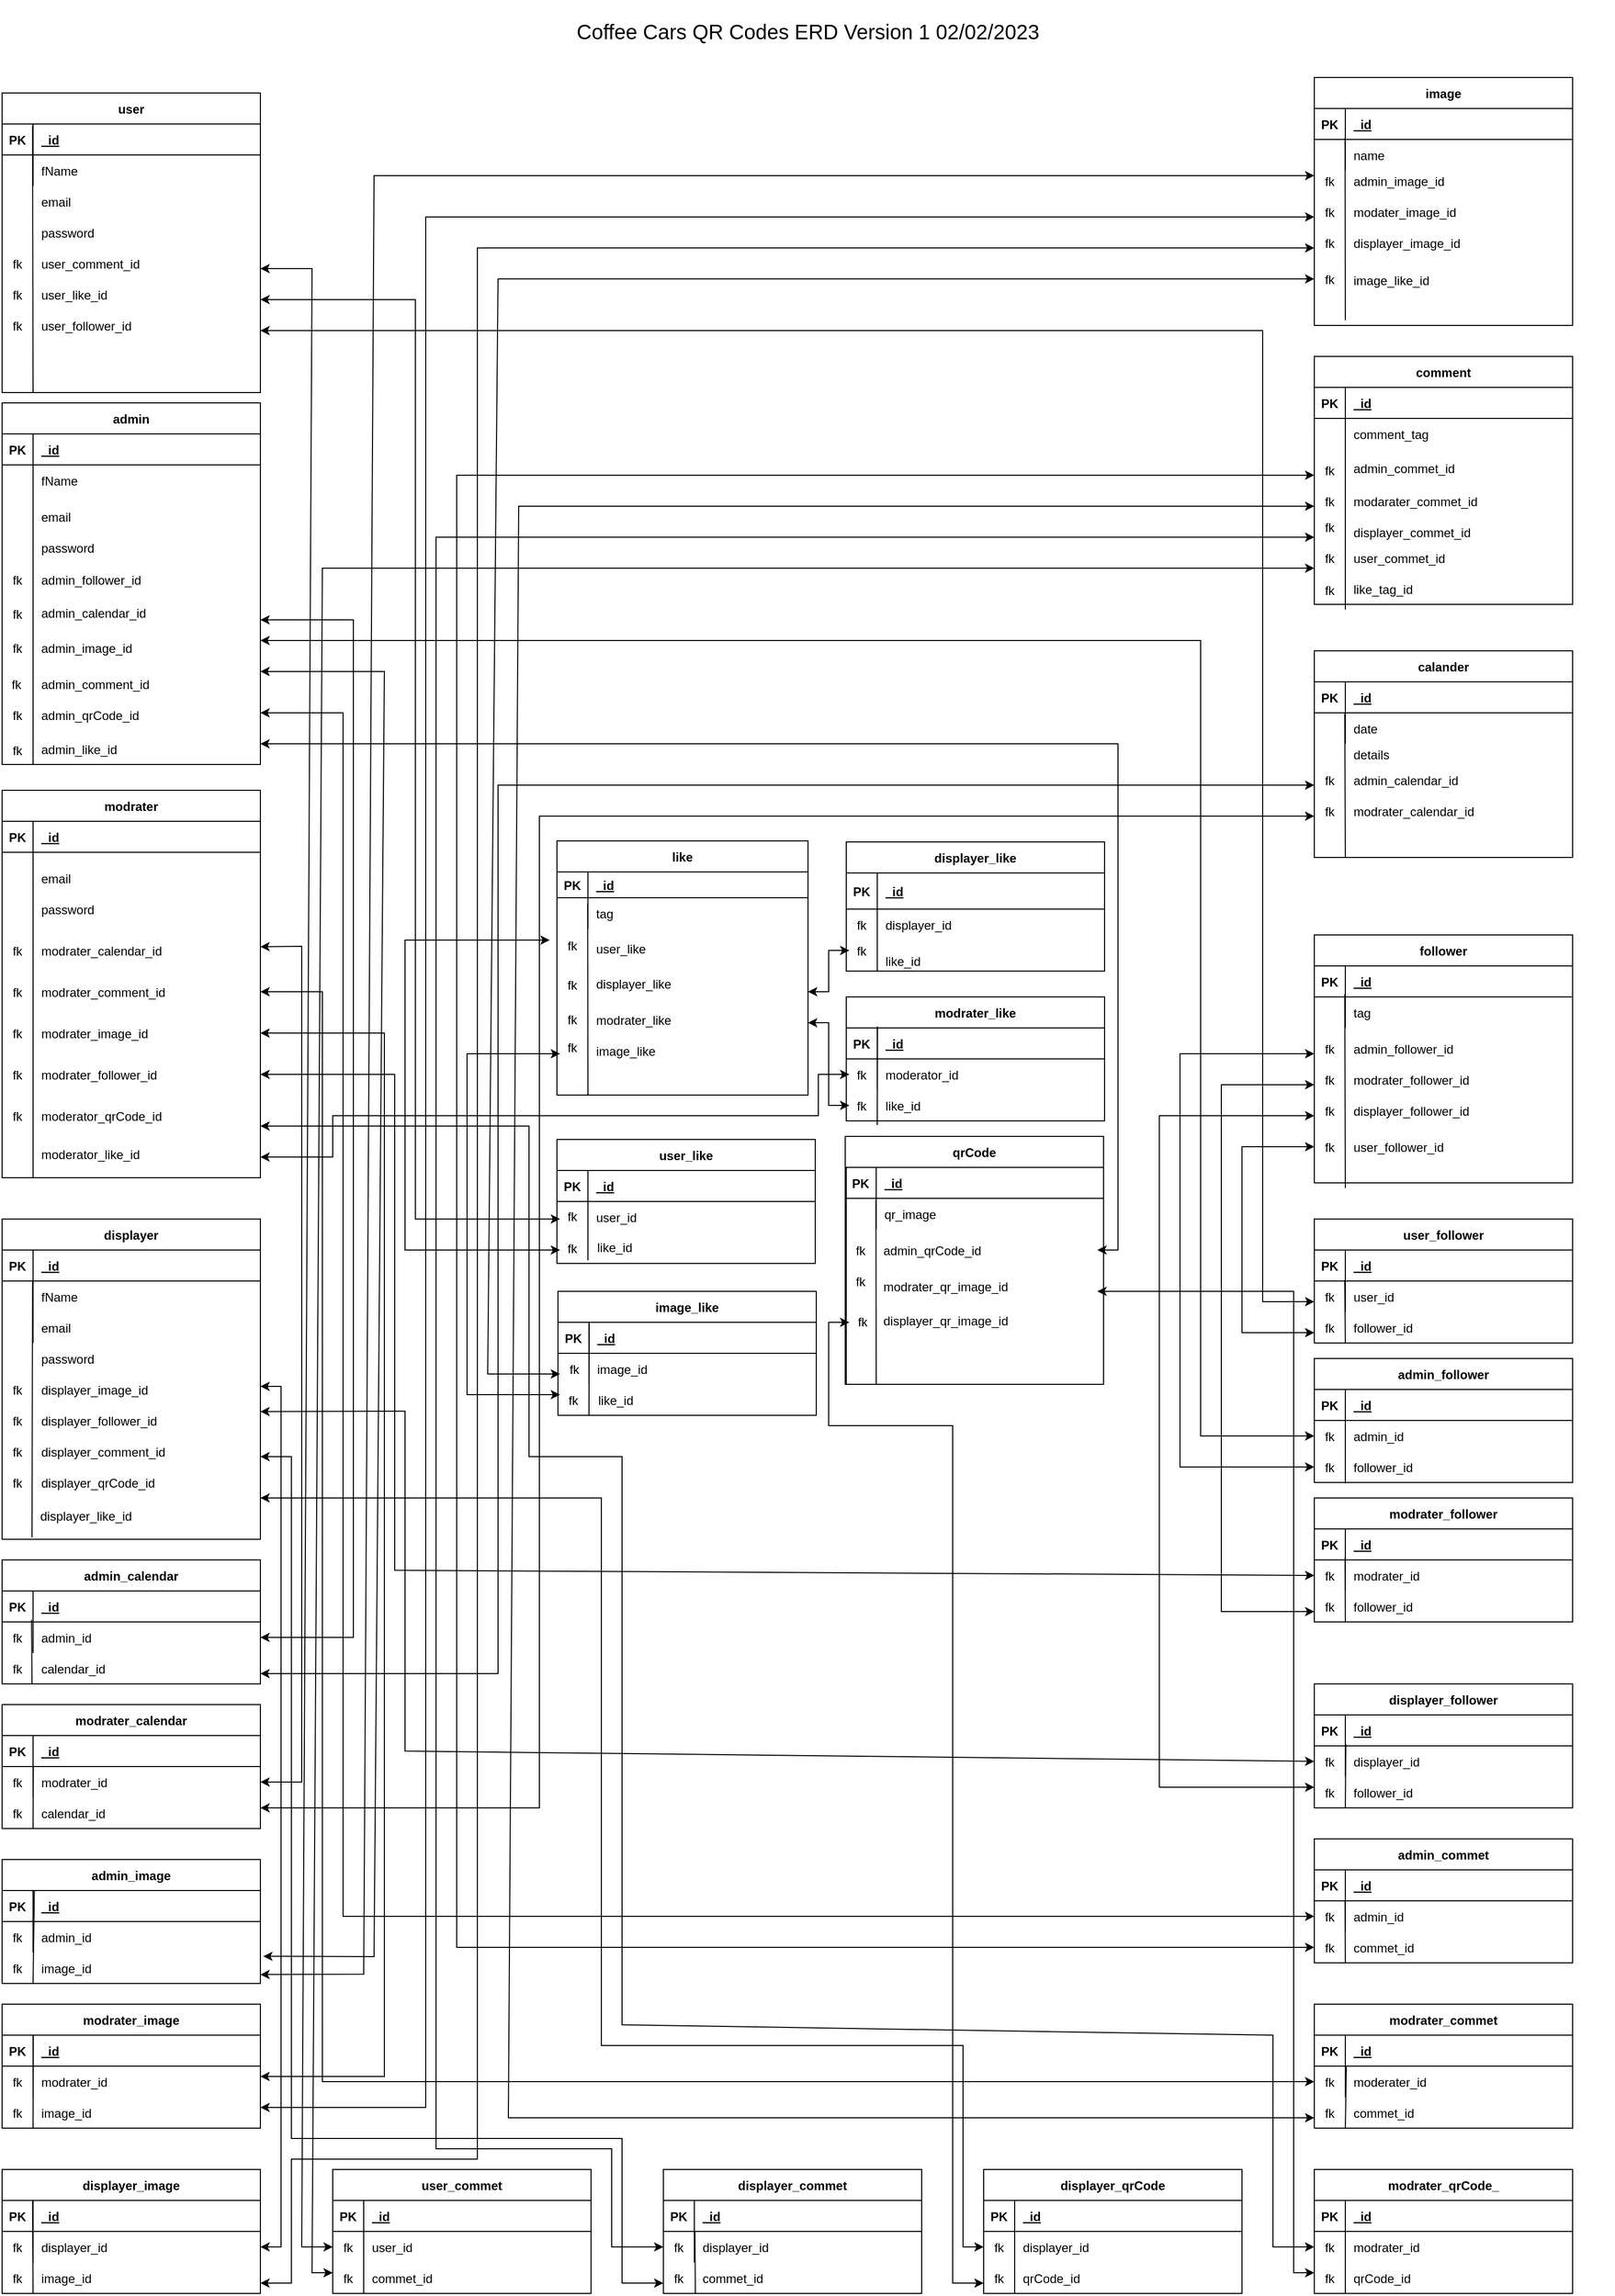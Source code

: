<mxfile version="20.8.10" type="device"><diagram id="R2lEEEUBdFMjLlhIrx00" name="Page-1"><mxGraphModel dx="1381" dy="1976" grid="1" gridSize="10" guides="1" tooltips="1" connect="1" arrows="1" fold="1" page="1" pageScale="1" pageWidth="827" pageHeight="1169" math="0" shadow="0" extFonts="Permanent Marker^https://fonts.googleapis.com/css?family=Permanent+Marker"><root><mxCell id="0"/><mxCell id="1" parent="0"/><mxCell id="C-vyLk0tnHw3VtMMgP7b-2" value="admin" style="shape=table;startSize=30;container=1;collapsible=1;childLayout=tableLayout;fixedRows=1;rowLines=0;fontStyle=1;align=center;resizeLast=1;" parent="1" vertex="1"><mxGeometry x="40" y="-750" width="250" height="350" as="geometry"/></mxCell><mxCell id="C-vyLk0tnHw3VtMMgP7b-3" value="" style="shape=partialRectangle;collapsible=0;dropTarget=0;pointerEvents=0;fillColor=none;points=[[0,0.5],[1,0.5]];portConstraint=eastwest;top=0;left=0;right=0;bottom=1;" parent="C-vyLk0tnHw3VtMMgP7b-2" vertex="1"><mxGeometry y="30" width="250" height="30" as="geometry"/></mxCell><mxCell id="C-vyLk0tnHw3VtMMgP7b-4" value="PK" style="shape=partialRectangle;overflow=hidden;connectable=0;fillColor=none;top=0;left=0;bottom=0;right=0;fontStyle=1;" parent="C-vyLk0tnHw3VtMMgP7b-3" vertex="1"><mxGeometry width="30" height="30" as="geometry"><mxRectangle width="30" height="30" as="alternateBounds"/></mxGeometry></mxCell><mxCell id="C-vyLk0tnHw3VtMMgP7b-5" value="_id" style="shape=partialRectangle;overflow=hidden;connectable=0;fillColor=none;top=0;left=0;bottom=0;right=0;align=left;spacingLeft=6;fontStyle=5;" parent="C-vyLk0tnHw3VtMMgP7b-3" vertex="1"><mxGeometry x="30" width="220" height="30" as="geometry"><mxRectangle width="220" height="30" as="alternateBounds"/></mxGeometry></mxCell><mxCell id="C-vyLk0tnHw3VtMMgP7b-6" value="" style="shape=partialRectangle;collapsible=0;dropTarget=0;pointerEvents=0;fillColor=none;points=[[0,0.5],[1,0.5]];portConstraint=eastwest;top=0;left=0;right=0;bottom=0;" parent="C-vyLk0tnHw3VtMMgP7b-2" vertex="1"><mxGeometry y="60" width="250" height="30" as="geometry"/></mxCell><mxCell id="C-vyLk0tnHw3VtMMgP7b-7" value="" style="shape=partialRectangle;overflow=hidden;connectable=0;fillColor=none;top=0;left=0;bottom=0;right=0;" parent="C-vyLk0tnHw3VtMMgP7b-6" vertex="1"><mxGeometry width="30" height="30" as="geometry"><mxRectangle width="30" height="30" as="alternateBounds"/></mxGeometry></mxCell><mxCell id="C-vyLk0tnHw3VtMMgP7b-8" value="fName" style="shape=partialRectangle;overflow=hidden;connectable=0;fillColor=none;top=0;left=0;bottom=0;right=0;align=left;spacingLeft=6;" parent="C-vyLk0tnHw3VtMMgP7b-6" vertex="1"><mxGeometry x="30" width="220" height="30" as="geometry"><mxRectangle width="220" height="30" as="alternateBounds"/></mxGeometry></mxCell><mxCell id="C-vyLk0tnHw3VtMMgP7b-9" value="" style="shape=partialRectangle;collapsible=0;dropTarget=0;pointerEvents=0;fillColor=none;points=[[0,0.5],[1,0.5]];portConstraint=eastwest;top=0;left=0;right=0;bottom=0;" parent="C-vyLk0tnHw3VtMMgP7b-2" vertex="1"><mxGeometry y="90" width="250" height="40" as="geometry"/></mxCell><mxCell id="C-vyLk0tnHw3VtMMgP7b-10" value="" style="shape=partialRectangle;overflow=hidden;connectable=0;fillColor=none;top=0;left=0;bottom=0;right=0;" parent="C-vyLk0tnHw3VtMMgP7b-9" vertex="1"><mxGeometry width="30" height="40" as="geometry"><mxRectangle width="30" height="40" as="alternateBounds"/></mxGeometry></mxCell><mxCell id="C-vyLk0tnHw3VtMMgP7b-11" value="email" style="shape=partialRectangle;overflow=hidden;connectable=0;fillColor=none;top=0;left=0;bottom=0;right=0;align=left;spacingLeft=6;" parent="C-vyLk0tnHw3VtMMgP7b-9" vertex="1"><mxGeometry x="30" width="220" height="40" as="geometry"><mxRectangle width="220" height="40" as="alternateBounds"/></mxGeometry></mxCell><mxCell id="C-vyLk0tnHw3VtMMgP7b-13" value="modrater" style="shape=table;startSize=30;container=1;collapsible=1;childLayout=tableLayout;fixedRows=1;rowLines=0;fontStyle=1;align=center;resizeLast=1;" parent="1" vertex="1"><mxGeometry x="40" y="-375" width="250" height="375" as="geometry"/></mxCell><mxCell id="C-vyLk0tnHw3VtMMgP7b-14" value="" style="shape=partialRectangle;collapsible=0;dropTarget=0;pointerEvents=0;fillColor=none;points=[[0,0.5],[1,0.5]];portConstraint=eastwest;top=0;left=0;right=0;bottom=1;" parent="C-vyLk0tnHw3VtMMgP7b-13" vertex="1"><mxGeometry y="30" width="250" height="30" as="geometry"/></mxCell><mxCell id="C-vyLk0tnHw3VtMMgP7b-15" value="PK" style="shape=partialRectangle;overflow=hidden;connectable=0;fillColor=none;top=0;left=0;bottom=0;right=0;fontStyle=1;" parent="C-vyLk0tnHw3VtMMgP7b-14" vertex="1"><mxGeometry width="30" height="30" as="geometry"><mxRectangle width="30" height="30" as="alternateBounds"/></mxGeometry></mxCell><mxCell id="C-vyLk0tnHw3VtMMgP7b-16" value="_id" style="shape=partialRectangle;overflow=hidden;connectable=0;fillColor=none;top=0;left=0;bottom=0;right=0;align=left;spacingLeft=6;fontStyle=5;" parent="C-vyLk0tnHw3VtMMgP7b-14" vertex="1"><mxGeometry x="30" width="220" height="30" as="geometry"><mxRectangle width="220" height="30" as="alternateBounds"/></mxGeometry></mxCell><mxCell id="C-vyLk0tnHw3VtMMgP7b-17" value="" style="shape=partialRectangle;collapsible=0;dropTarget=0;pointerEvents=0;fillColor=none;points=[[0,0.5],[1,0.5]];portConstraint=eastwest;top=0;left=0;right=0;bottom=0;" parent="C-vyLk0tnHw3VtMMgP7b-13" vertex="1"><mxGeometry y="60" width="250" height="30" as="geometry"/></mxCell><mxCell id="C-vyLk0tnHw3VtMMgP7b-18" value="" style="shape=partialRectangle;overflow=hidden;connectable=0;fillColor=none;top=0;left=0;bottom=0;right=0;" parent="C-vyLk0tnHw3VtMMgP7b-17" vertex="1"><mxGeometry width="30" height="30" as="geometry"><mxRectangle width="30" height="30" as="alternateBounds"/></mxGeometry></mxCell><mxCell id="C-vyLk0tnHw3VtMMgP7b-19" value="" style="shape=partialRectangle;overflow=hidden;connectable=0;fillColor=none;top=0;left=0;bottom=0;right=0;align=left;spacingLeft=6;" parent="C-vyLk0tnHw3VtMMgP7b-17" vertex="1"><mxGeometry x="30" width="220" height="30" as="geometry"><mxRectangle width="220" height="30" as="alternateBounds"/></mxGeometry></mxCell><mxCell id="C-vyLk0tnHw3VtMMgP7b-20" value="" style="shape=partialRectangle;collapsible=0;dropTarget=0;pointerEvents=0;fillColor=none;points=[[0,0.5],[1,0.5]];portConstraint=eastwest;top=0;left=0;right=0;bottom=0;" parent="C-vyLk0tnHw3VtMMgP7b-13" vertex="1"><mxGeometry y="90" width="250" height="30" as="geometry"/></mxCell><mxCell id="C-vyLk0tnHw3VtMMgP7b-21" value="" style="shape=partialRectangle;overflow=hidden;connectable=0;fillColor=none;top=0;left=0;bottom=0;right=0;" parent="C-vyLk0tnHw3VtMMgP7b-20" vertex="1"><mxGeometry width="30" height="30" as="geometry"><mxRectangle width="30" height="30" as="alternateBounds"/></mxGeometry></mxCell><mxCell id="C-vyLk0tnHw3VtMMgP7b-22" value="" style="shape=partialRectangle;overflow=hidden;connectable=0;fillColor=none;top=0;left=0;bottom=0;right=0;align=left;spacingLeft=6;" parent="C-vyLk0tnHw3VtMMgP7b-20" vertex="1"><mxGeometry x="30" width="220" height="30" as="geometry"><mxRectangle width="220" height="30" as="alternateBounds"/></mxGeometry></mxCell><mxCell id="C-vyLk0tnHw3VtMMgP7b-23" value="user" style="shape=table;startSize=30;container=1;collapsible=1;childLayout=tableLayout;fixedRows=1;rowLines=0;fontStyle=1;align=center;resizeLast=1;" parent="1" vertex="1"><mxGeometry x="40" y="-1050" width="250" height="290" as="geometry"/></mxCell><mxCell id="C-vyLk0tnHw3VtMMgP7b-24" value="" style="shape=partialRectangle;collapsible=0;dropTarget=0;pointerEvents=0;fillColor=none;points=[[0,0.5],[1,0.5]];portConstraint=eastwest;top=0;left=0;right=0;bottom=1;" parent="C-vyLk0tnHw3VtMMgP7b-23" vertex="1"><mxGeometry y="30" width="250" height="30" as="geometry"/></mxCell><mxCell id="C-vyLk0tnHw3VtMMgP7b-25" value="PK" style="shape=partialRectangle;overflow=hidden;connectable=0;fillColor=none;top=0;left=0;bottom=0;right=0;fontStyle=1;" parent="C-vyLk0tnHw3VtMMgP7b-24" vertex="1"><mxGeometry width="30" height="30" as="geometry"><mxRectangle width="30" height="30" as="alternateBounds"/></mxGeometry></mxCell><mxCell id="C-vyLk0tnHw3VtMMgP7b-26" value="_id" style="shape=partialRectangle;overflow=hidden;connectable=0;fillColor=none;top=0;left=0;bottom=0;right=0;align=left;spacingLeft=6;fontStyle=5;" parent="C-vyLk0tnHw3VtMMgP7b-24" vertex="1"><mxGeometry x="30" width="220" height="30" as="geometry"><mxRectangle width="220" height="30" as="alternateBounds"/></mxGeometry></mxCell><mxCell id="C-vyLk0tnHw3VtMMgP7b-27" value="" style="shape=partialRectangle;collapsible=0;dropTarget=0;pointerEvents=0;fillColor=none;points=[[0,0.5],[1,0.5]];portConstraint=eastwest;top=0;left=0;right=0;bottom=0;" parent="C-vyLk0tnHw3VtMMgP7b-23" vertex="1"><mxGeometry y="60" width="250" height="30" as="geometry"/></mxCell><mxCell id="C-vyLk0tnHw3VtMMgP7b-28" value="" style="shape=partialRectangle;overflow=hidden;connectable=0;fillColor=none;top=0;left=0;bottom=0;right=0;" parent="C-vyLk0tnHw3VtMMgP7b-27" vertex="1"><mxGeometry width="30" height="30" as="geometry"><mxRectangle width="30" height="30" as="alternateBounds"/></mxGeometry></mxCell><mxCell id="C-vyLk0tnHw3VtMMgP7b-29" value="fName" style="shape=partialRectangle;overflow=hidden;connectable=0;fillColor=none;top=0;left=0;bottom=0;right=0;align=left;spacingLeft=6;" parent="C-vyLk0tnHw3VtMMgP7b-27" vertex="1"><mxGeometry x="30" width="220" height="30" as="geometry"><mxRectangle width="220" height="30" as="alternateBounds"/></mxGeometry></mxCell><mxCell id="JCQ-fAeMsduxNinNSkcm-1" value="displayer" style="shape=table;startSize=30;container=1;collapsible=1;childLayout=tableLayout;fixedRows=1;rowLines=0;fontStyle=1;align=center;resizeLast=1;" vertex="1" parent="1"><mxGeometry x="40" y="40" width="250" height="310" as="geometry"/></mxCell><mxCell id="JCQ-fAeMsduxNinNSkcm-2" value="" style="shape=partialRectangle;collapsible=0;dropTarget=0;pointerEvents=0;fillColor=none;points=[[0,0.5],[1,0.5]];portConstraint=eastwest;top=0;left=0;right=0;bottom=1;" vertex="1" parent="JCQ-fAeMsduxNinNSkcm-1"><mxGeometry y="30" width="250" height="30" as="geometry"/></mxCell><mxCell id="JCQ-fAeMsduxNinNSkcm-3" value="PK" style="shape=partialRectangle;overflow=hidden;connectable=0;fillColor=none;top=0;left=0;bottom=0;right=0;fontStyle=1;" vertex="1" parent="JCQ-fAeMsduxNinNSkcm-2"><mxGeometry width="30" height="30" as="geometry"><mxRectangle width="30" height="30" as="alternateBounds"/></mxGeometry></mxCell><mxCell id="JCQ-fAeMsduxNinNSkcm-4" value="_id" style="shape=partialRectangle;overflow=hidden;connectable=0;fillColor=none;top=0;left=0;bottom=0;right=0;align=left;spacingLeft=6;fontStyle=5;" vertex="1" parent="JCQ-fAeMsduxNinNSkcm-2"><mxGeometry x="30" width="220" height="30" as="geometry"><mxRectangle width="220" height="30" as="alternateBounds"/></mxGeometry></mxCell><mxCell id="JCQ-fAeMsduxNinNSkcm-5" value="" style="shape=partialRectangle;collapsible=0;dropTarget=0;pointerEvents=0;fillColor=none;points=[[0,0.5],[1,0.5]];portConstraint=eastwest;top=0;left=0;right=0;bottom=0;" vertex="1" parent="JCQ-fAeMsduxNinNSkcm-1"><mxGeometry y="60" width="250" height="30" as="geometry"/></mxCell><mxCell id="JCQ-fAeMsduxNinNSkcm-6" value="" style="shape=partialRectangle;overflow=hidden;connectable=0;fillColor=none;top=0;left=0;bottom=0;right=0;" vertex="1" parent="JCQ-fAeMsduxNinNSkcm-5"><mxGeometry width="30" height="30" as="geometry"><mxRectangle width="30" height="30" as="alternateBounds"/></mxGeometry></mxCell><mxCell id="JCQ-fAeMsduxNinNSkcm-7" value="fName" style="shape=partialRectangle;overflow=hidden;connectable=0;fillColor=none;top=0;left=0;bottom=0;right=0;align=left;spacingLeft=6;" vertex="1" parent="JCQ-fAeMsduxNinNSkcm-5"><mxGeometry x="30" width="220" height="30" as="geometry"><mxRectangle width="220" height="30" as="alternateBounds"/></mxGeometry></mxCell><mxCell id="JCQ-fAeMsduxNinNSkcm-8" value="" style="shape=partialRectangle;collapsible=0;dropTarget=0;pointerEvents=0;fillColor=none;points=[[0,0.5],[1,0.5]];portConstraint=eastwest;top=0;left=0;right=0;bottom=0;" vertex="1" parent="JCQ-fAeMsduxNinNSkcm-1"><mxGeometry y="90" width="250" height="30" as="geometry"/></mxCell><mxCell id="JCQ-fAeMsduxNinNSkcm-9" value="" style="shape=partialRectangle;overflow=hidden;connectable=0;fillColor=none;top=0;left=0;bottom=0;right=0;" vertex="1" parent="JCQ-fAeMsduxNinNSkcm-8"><mxGeometry width="30" height="30" as="geometry"><mxRectangle width="30" height="30" as="alternateBounds"/></mxGeometry></mxCell><mxCell id="JCQ-fAeMsduxNinNSkcm-10" value="email" style="shape=partialRectangle;overflow=hidden;connectable=0;fillColor=none;top=0;left=0;bottom=0;right=0;align=left;spacingLeft=6;" vertex="1" parent="JCQ-fAeMsduxNinNSkcm-8"><mxGeometry x="30" width="220" height="30" as="geometry"><mxRectangle width="220" height="30" as="alternateBounds"/></mxGeometry></mxCell><mxCell id="JCQ-fAeMsduxNinNSkcm-19" value="" style="endArrow=none;html=1;rounded=0;" edge="1" parent="1"><mxGeometry width="50" height="50" relative="1" as="geometry"><mxPoint x="70" y="-400" as="sourcePoint"/><mxPoint x="70" y="-600" as="targetPoint"/></mxGeometry></mxCell><mxCell id="JCQ-fAeMsduxNinNSkcm-36" value="" style="endArrow=none;html=1;rounded=0;" edge="1" parent="1"><mxGeometry width="50" height="50" relative="1" as="geometry"><mxPoint x="70" as="sourcePoint"/><mxPoint x="70" y="-310" as="targetPoint"/><Array as="points"/></mxGeometry></mxCell><mxCell id="JCQ-fAeMsduxNinNSkcm-37" value="email" style="shape=partialRectangle;overflow=hidden;connectable=0;fillColor=none;top=0;left=0;bottom=0;right=0;align=left;spacingLeft=6;" vertex="1" parent="1"><mxGeometry x="70" y="-310" width="220" height="40" as="geometry"><mxRectangle width="220" height="40" as="alternateBounds"/></mxGeometry></mxCell><mxCell id="JCQ-fAeMsduxNinNSkcm-38" value="password" style="shape=partialRectangle;overflow=hidden;connectable=0;fillColor=none;top=0;left=0;bottom=0;right=0;align=left;spacingLeft=6;" vertex="1" parent="1"><mxGeometry x="70" y="-280" width="220" height="40" as="geometry"><mxRectangle width="220" height="40" as="alternateBounds"/></mxGeometry></mxCell><mxCell id="JCQ-fAeMsduxNinNSkcm-39" value="modrater_calendar_id" style="shape=partialRectangle;overflow=hidden;connectable=0;fillColor=none;top=0;left=0;bottom=0;right=0;align=left;spacingLeft=6;" vertex="1" parent="1"><mxGeometry x="70" y="-240" width="220" height="40" as="geometry"><mxRectangle width="220" height="40" as="alternateBounds"/></mxGeometry></mxCell><mxCell id="JCQ-fAeMsduxNinNSkcm-40" value="modrater_comment_id" style="shape=partialRectangle;overflow=hidden;connectable=0;fillColor=none;top=0;left=0;bottom=0;right=0;align=left;spacingLeft=6;container=0;" vertex="1" parent="1"><mxGeometry x="70" y="-200" width="220" height="40" as="geometry"><mxRectangle width="220" height="40" as="alternateBounds"/></mxGeometry></mxCell><mxCell id="JCQ-fAeMsduxNinNSkcm-41" value="modrater_image_id" style="shape=partialRectangle;overflow=hidden;connectable=0;fillColor=none;top=0;left=0;bottom=0;right=0;align=left;spacingLeft=6;container=0;" vertex="1" parent="1"><mxGeometry x="70" y="-160" width="220" height="40" as="geometry"><mxRectangle width="220" height="40" as="alternateBounds"/></mxGeometry></mxCell><mxCell id="JCQ-fAeMsduxNinNSkcm-42" value="modrater_follower_id" style="shape=partialRectangle;overflow=hidden;connectable=0;fillColor=none;top=0;left=0;bottom=0;right=0;align=left;spacingLeft=6;container=0;" vertex="1" parent="1"><mxGeometry x="70" y="-120" width="220" height="40" as="geometry"><mxRectangle width="220" height="40" as="alternateBounds"/></mxGeometry></mxCell><mxCell id="JCQ-fAeMsduxNinNSkcm-43" value="moderator_qrCode_id" style="shape=partialRectangle;overflow=hidden;connectable=0;fillColor=none;top=0;left=0;bottom=0;right=0;align=left;spacingLeft=6;container=0;" vertex="1" parent="1"><mxGeometry x="70" y="-80" width="220" height="40" as="geometry"><mxRectangle width="220" height="40" as="alternateBounds"/></mxGeometry></mxCell><mxCell id="JCQ-fAeMsduxNinNSkcm-59" value="password" style="shape=partialRectangle;overflow=hidden;connectable=0;fillColor=none;top=0;left=0;bottom=0;right=0;align=left;spacingLeft=6;" vertex="1" parent="1"><mxGeometry x="70" y="-630" width="220" height="40" as="geometry"><mxRectangle width="220" height="40" as="alternateBounds"/></mxGeometry></mxCell><mxCell id="JCQ-fAeMsduxNinNSkcm-60" value="admin_calendar_id" style="shape=partialRectangle;overflow=hidden;connectable=0;fillColor=none;top=0;left=0;bottom=0;right=0;align=left;spacingLeft=6;" vertex="1" parent="1"><mxGeometry x="70" y="-567" width="220" height="40" as="geometry"><mxRectangle width="220" height="40" as="alternateBounds"/></mxGeometry></mxCell><mxCell id="JCQ-fAeMsduxNinNSkcm-61" value="admin_image_id" style="shape=partialRectangle;overflow=hidden;connectable=0;fillColor=none;top=0;left=0;bottom=0;right=0;align=left;spacingLeft=6;" vertex="1" parent="1"><mxGeometry x="70" y="-533" width="220" height="40" as="geometry"><mxRectangle width="220" height="40" as="alternateBounds"/></mxGeometry></mxCell><mxCell id="JCQ-fAeMsduxNinNSkcm-62" value="admin_comment_id" style="shape=partialRectangle;overflow=hidden;connectable=0;fillColor=none;top=0;left=0;bottom=0;right=0;align=left;spacingLeft=6;" vertex="1" parent="1"><mxGeometry x="70" y="-498" width="220" height="40" as="geometry"><mxRectangle width="220" height="40" as="alternateBounds"/></mxGeometry></mxCell><mxCell id="JCQ-fAeMsduxNinNSkcm-63" value="admin_qrCode_id" style="shape=partialRectangle;overflow=hidden;connectable=0;fillColor=none;top=0;left=0;bottom=0;right=0;align=left;spacingLeft=6;" vertex="1" parent="1"><mxGeometry x="70" y="-468" width="220" height="40" as="geometry"><mxRectangle width="220" height="40" as="alternateBounds"/></mxGeometry></mxCell><mxCell id="JCQ-fAeMsduxNinNSkcm-65" value="" style="endArrow=none;html=1;rounded=0;entryX=0.118;entryY=0.02;entryDx=0;entryDy=0;entryPerimeter=0;" edge="1" parent="1" target="JCQ-fAeMsduxNinNSkcm-5"><mxGeometry width="50" height="50" relative="1" as="geometry"><mxPoint x="69" y="348.222" as="sourcePoint"/><mxPoint x="450" y="590" as="targetPoint"/></mxGeometry></mxCell><mxCell id="JCQ-fAeMsduxNinNSkcm-66" value="password" style="shape=partialRectangle;overflow=hidden;connectable=0;fillColor=none;top=0;left=0;bottom=0;right=0;align=left;spacingLeft=6;" vertex="1" parent="1"><mxGeometry x="70" y="160" width="220" height="30" as="geometry"><mxRectangle width="220" height="30" as="alternateBounds"/></mxGeometry></mxCell><mxCell id="JCQ-fAeMsduxNinNSkcm-67" value="displayer_image_id" style="shape=partialRectangle;overflow=hidden;connectable=0;fillColor=none;top=0;left=0;bottom=0;right=0;align=left;spacingLeft=6;" vertex="1" parent="1"><mxGeometry x="70" y="190" width="220" height="30" as="geometry"><mxRectangle width="220" height="30" as="alternateBounds"/></mxGeometry></mxCell><mxCell id="JCQ-fAeMsduxNinNSkcm-68" value="displayer_follower_id" style="shape=partialRectangle;overflow=hidden;connectable=0;fillColor=none;top=0;left=0;bottom=0;right=0;align=left;spacingLeft=6;" vertex="1" parent="1"><mxGeometry x="70" y="220" width="220" height="30" as="geometry"><mxRectangle width="220" height="30" as="alternateBounds"/></mxGeometry></mxCell><mxCell id="JCQ-fAeMsduxNinNSkcm-69" value="displayer_comment_id" style="shape=partialRectangle;overflow=hidden;connectable=0;fillColor=none;top=0;left=0;bottom=0;right=0;align=left;spacingLeft=6;" vertex="1" parent="1"><mxGeometry x="70" y="250" width="220" height="30" as="geometry"><mxRectangle width="220" height="30" as="alternateBounds"/></mxGeometry></mxCell><mxCell id="JCQ-fAeMsduxNinNSkcm-70" value="displayer_qrCode_id" style="shape=partialRectangle;overflow=hidden;connectable=0;fillColor=none;top=0;left=0;bottom=0;right=0;align=left;spacingLeft=6;" vertex="1" parent="1"><mxGeometry x="70" y="280" width="220" height="30" as="geometry"><mxRectangle width="220" height="30" as="alternateBounds"/></mxGeometry></mxCell><mxCell id="JCQ-fAeMsduxNinNSkcm-76" value="" style="endArrow=none;html=1;rounded=0;entryX=0.118;entryY=0.063;entryDx=0;entryDy=0;entryPerimeter=0;" edge="1" parent="1" target="C-vyLk0tnHw3VtMMgP7b-24"><mxGeometry width="50" height="50" relative="1" as="geometry"><mxPoint x="70" y="-760" as="sourcePoint"/><mxPoint x="80" y="-920" as="targetPoint"/></mxGeometry></mxCell><mxCell id="JCQ-fAeMsduxNinNSkcm-77" value="email" style="shape=partialRectangle;overflow=hidden;connectable=0;fillColor=none;top=0;left=0;bottom=0;right=0;align=left;spacingLeft=6;" vertex="1" parent="1"><mxGeometry x="70" y="-960" width="220" height="30" as="geometry"><mxRectangle width="220" height="30" as="alternateBounds"/></mxGeometry></mxCell><mxCell id="JCQ-fAeMsduxNinNSkcm-78" value="password" style="shape=partialRectangle;overflow=hidden;connectable=0;fillColor=none;top=0;left=0;bottom=0;right=0;align=left;spacingLeft=6;" vertex="1" parent="1"><mxGeometry x="70" y="-930" width="220" height="30" as="geometry"><mxRectangle width="220" height="30" as="alternateBounds"/></mxGeometry></mxCell><mxCell id="JCQ-fAeMsduxNinNSkcm-79" value="user_comment_id" style="shape=partialRectangle;overflow=hidden;connectable=0;fillColor=none;top=0;left=0;bottom=0;right=0;align=left;spacingLeft=6;" vertex="1" parent="1"><mxGeometry x="70" y="-900" width="220" height="30" as="geometry"><mxRectangle width="220" height="30" as="alternateBounds"/></mxGeometry></mxCell><mxCell id="JCQ-fAeMsduxNinNSkcm-80" value="user_like_id" style="shape=partialRectangle;overflow=hidden;connectable=0;fillColor=none;top=0;left=0;bottom=0;right=0;align=left;spacingLeft=6;" vertex="1" parent="1"><mxGeometry x="70" y="-870" width="220" height="30" as="geometry"><mxRectangle width="220" height="30" as="alternateBounds"/></mxGeometry></mxCell><mxCell id="JCQ-fAeMsduxNinNSkcm-81" value="user_follower_id" style="shape=partialRectangle;overflow=hidden;connectable=0;fillColor=none;top=0;left=0;bottom=0;right=0;align=left;spacingLeft=6;" vertex="1" parent="1"><mxGeometry x="70" y="-840" width="220" height="30" as="geometry"><mxRectangle width="220" height="30" as="alternateBounds"/></mxGeometry></mxCell><mxCell id="JCQ-fAeMsduxNinNSkcm-83" value="image" style="shape=table;startSize=30;container=1;collapsible=1;childLayout=tableLayout;fixedRows=1;rowLines=0;fontStyle=1;align=center;resizeLast=1;" vertex="1" parent="1"><mxGeometry x="1310" y="-1065" width="250" height="240" as="geometry"/></mxCell><mxCell id="JCQ-fAeMsduxNinNSkcm-84" value="" style="shape=partialRectangle;collapsible=0;dropTarget=0;pointerEvents=0;fillColor=none;points=[[0,0.5],[1,0.5]];portConstraint=eastwest;top=0;left=0;right=0;bottom=1;" vertex="1" parent="JCQ-fAeMsduxNinNSkcm-83"><mxGeometry y="30" width="250" height="30" as="geometry"/></mxCell><mxCell id="JCQ-fAeMsduxNinNSkcm-85" value="PK" style="shape=partialRectangle;overflow=hidden;connectable=0;fillColor=none;top=0;left=0;bottom=0;right=0;fontStyle=1;" vertex="1" parent="JCQ-fAeMsduxNinNSkcm-84"><mxGeometry width="30" height="30" as="geometry"><mxRectangle width="30" height="30" as="alternateBounds"/></mxGeometry></mxCell><mxCell id="JCQ-fAeMsduxNinNSkcm-86" value="_id" style="shape=partialRectangle;overflow=hidden;connectable=0;fillColor=none;top=0;left=0;bottom=0;right=0;align=left;spacingLeft=6;fontStyle=5;" vertex="1" parent="JCQ-fAeMsduxNinNSkcm-84"><mxGeometry x="30" width="220" height="30" as="geometry"><mxRectangle width="220" height="30" as="alternateBounds"/></mxGeometry></mxCell><mxCell id="JCQ-fAeMsduxNinNSkcm-87" value="" style="shape=partialRectangle;collapsible=0;dropTarget=0;pointerEvents=0;fillColor=none;points=[[0,0.5],[1,0.5]];portConstraint=eastwest;top=0;left=0;right=0;bottom=0;" vertex="1" parent="JCQ-fAeMsduxNinNSkcm-83"><mxGeometry y="60" width="250" height="30" as="geometry"/></mxCell><mxCell id="JCQ-fAeMsduxNinNSkcm-88" value="" style="shape=partialRectangle;overflow=hidden;connectable=0;fillColor=none;top=0;left=0;bottom=0;right=0;" vertex="1" parent="JCQ-fAeMsduxNinNSkcm-87"><mxGeometry width="30" height="30" as="geometry"><mxRectangle width="30" height="30" as="alternateBounds"/></mxGeometry></mxCell><mxCell id="JCQ-fAeMsduxNinNSkcm-89" value="name" style="shape=partialRectangle;overflow=hidden;connectable=0;fillColor=none;top=0;left=0;bottom=0;right=0;align=left;spacingLeft=6;" vertex="1" parent="JCQ-fAeMsduxNinNSkcm-87"><mxGeometry x="30" width="220" height="30" as="geometry"><mxRectangle width="220" height="30" as="alternateBounds"/></mxGeometry></mxCell><mxCell id="JCQ-fAeMsduxNinNSkcm-90" value="admin_image_id" style="shape=partialRectangle;overflow=hidden;connectable=0;fillColor=none;top=0;left=0;bottom=0;right=0;align=left;spacingLeft=6;" vertex="1" parent="1"><mxGeometry x="1340" y="-980" width="220" height="30" as="geometry"><mxRectangle width="220" height="30" as="alternateBounds"/></mxGeometry></mxCell><mxCell id="JCQ-fAeMsduxNinNSkcm-92" value="modater_image_id" style="shape=partialRectangle;overflow=hidden;connectable=0;fillColor=none;top=0;left=0;bottom=0;right=0;align=left;spacingLeft=6;" vertex="1" parent="1"><mxGeometry x="1340" y="-950" width="220" height="30" as="geometry"><mxRectangle width="220" height="30" as="alternateBounds"/></mxGeometry></mxCell><mxCell id="JCQ-fAeMsduxNinNSkcm-93" value="displayer_image_id" style="shape=partialRectangle;overflow=hidden;connectable=0;fillColor=none;top=0;left=0;bottom=0;right=0;align=left;spacingLeft=6;" vertex="1" parent="1"><mxGeometry x="1340" y="-920" width="220" height="30" as="geometry"><mxRectangle width="220" height="30" as="alternateBounds"/></mxGeometry></mxCell><mxCell id="JCQ-fAeMsduxNinNSkcm-95" value="comment" style="shape=table;startSize=30;container=1;collapsible=1;childLayout=tableLayout;fixedRows=1;rowLines=0;fontStyle=1;align=center;resizeLast=1;" vertex="1" parent="1"><mxGeometry x="1310" y="-795" width="250" height="240" as="geometry"/></mxCell><mxCell id="JCQ-fAeMsduxNinNSkcm-96" value="" style="shape=partialRectangle;collapsible=0;dropTarget=0;pointerEvents=0;fillColor=none;points=[[0,0.5],[1,0.5]];portConstraint=eastwest;top=0;left=0;right=0;bottom=1;" vertex="1" parent="JCQ-fAeMsduxNinNSkcm-95"><mxGeometry y="30" width="250" height="30" as="geometry"/></mxCell><mxCell id="JCQ-fAeMsduxNinNSkcm-97" value="PK" style="shape=partialRectangle;overflow=hidden;connectable=0;fillColor=none;top=0;left=0;bottom=0;right=0;fontStyle=1;" vertex="1" parent="JCQ-fAeMsduxNinNSkcm-96"><mxGeometry width="30" height="30" as="geometry"><mxRectangle width="30" height="30" as="alternateBounds"/></mxGeometry></mxCell><mxCell id="JCQ-fAeMsduxNinNSkcm-98" value="_id" style="shape=partialRectangle;overflow=hidden;connectable=0;fillColor=none;top=0;left=0;bottom=0;right=0;align=left;spacingLeft=6;fontStyle=5;" vertex="1" parent="JCQ-fAeMsduxNinNSkcm-96"><mxGeometry x="30" width="220" height="30" as="geometry"><mxRectangle width="220" height="30" as="alternateBounds"/></mxGeometry></mxCell><mxCell id="JCQ-fAeMsduxNinNSkcm-99" value="" style="shape=partialRectangle;collapsible=0;dropTarget=0;pointerEvents=0;fillColor=none;points=[[0,0.5],[1,0.5]];portConstraint=eastwest;top=0;left=0;right=0;bottom=0;" vertex="1" parent="JCQ-fAeMsduxNinNSkcm-95"><mxGeometry y="60" width="250" height="30" as="geometry"/></mxCell><mxCell id="JCQ-fAeMsduxNinNSkcm-100" value="" style="shape=partialRectangle;overflow=hidden;connectable=0;fillColor=none;top=0;left=0;bottom=0;right=0;" vertex="1" parent="JCQ-fAeMsduxNinNSkcm-99"><mxGeometry width="30" height="30" as="geometry"><mxRectangle width="30" height="30" as="alternateBounds"/></mxGeometry></mxCell><mxCell id="JCQ-fAeMsduxNinNSkcm-101" value="comment_tag" style="shape=partialRectangle;overflow=hidden;connectable=0;fillColor=none;top=0;left=0;bottom=0;right=0;align=left;spacingLeft=6;" vertex="1" parent="JCQ-fAeMsduxNinNSkcm-99"><mxGeometry x="30" width="220" height="30" as="geometry"><mxRectangle width="220" height="30" as="alternateBounds"/></mxGeometry></mxCell><mxCell id="JCQ-fAeMsduxNinNSkcm-110" value="admin_commet_id" style="shape=partialRectangle;overflow=hidden;connectable=0;fillColor=none;top=0;left=0;bottom=0;right=0;align=left;spacingLeft=6;" vertex="1" parent="1"><mxGeometry x="1340" y="-702" width="220" height="30" as="geometry"><mxRectangle width="220" height="30" as="alternateBounds"/></mxGeometry></mxCell><mxCell id="JCQ-fAeMsduxNinNSkcm-111" value="modarater_commet_id" style="shape=partialRectangle;overflow=hidden;connectable=0;fillColor=none;top=0;left=0;bottom=0;right=0;align=left;spacingLeft=6;" vertex="1" parent="1"><mxGeometry x="1340" y="-670" width="220" height="30" as="geometry"><mxRectangle width="220" height="30" as="alternateBounds"/></mxGeometry></mxCell><mxCell id="JCQ-fAeMsduxNinNSkcm-112" value="displayer_commet_id" style="shape=partialRectangle;overflow=hidden;connectable=0;fillColor=none;top=0;left=0;bottom=0;right=0;align=left;spacingLeft=6;" vertex="1" parent="1"><mxGeometry x="1340" y="-640" width="220" height="30" as="geometry"><mxRectangle width="220" height="30" as="alternateBounds"/></mxGeometry></mxCell><mxCell id="JCQ-fAeMsduxNinNSkcm-113" value="user_commet_id" style="shape=partialRectangle;overflow=hidden;connectable=0;fillColor=none;top=0;left=0;bottom=0;right=0;align=left;spacingLeft=6;" vertex="1" parent="1"><mxGeometry x="1340" y="-615" width="220" height="30" as="geometry"><mxRectangle width="220" height="30" as="alternateBounds"/></mxGeometry></mxCell><mxCell id="JCQ-fAeMsduxNinNSkcm-114" value="image_like_id" style="shape=partialRectangle;overflow=hidden;connectable=0;fillColor=none;top=0;left=0;bottom=0;right=0;align=left;spacingLeft=6;" vertex="1" parent="1"><mxGeometry x="1340" y="-884" width="220" height="30" as="geometry"><mxRectangle width="220" height="30" as="alternateBounds"/></mxGeometry></mxCell><mxCell id="JCQ-fAeMsduxNinNSkcm-115" value="like_tag_id" style="shape=partialRectangle;overflow=hidden;connectable=0;fillColor=none;top=0;left=0;bottom=0;right=0;align=left;spacingLeft=6;" vertex="1" parent="1"><mxGeometry x="1340" y="-585" width="220" height="30" as="geometry"><mxRectangle width="220" height="30" as="alternateBounds"/></mxGeometry></mxCell><mxCell id="JCQ-fAeMsduxNinNSkcm-116" value="calander" style="shape=table;startSize=30;container=1;collapsible=1;childLayout=tableLayout;fixedRows=1;rowLines=0;fontStyle=1;align=center;resizeLast=1;" vertex="1" parent="1"><mxGeometry x="1310" y="-510" width="250" height="200" as="geometry"/></mxCell><mxCell id="JCQ-fAeMsduxNinNSkcm-117" value="" style="shape=partialRectangle;collapsible=0;dropTarget=0;pointerEvents=0;fillColor=none;points=[[0,0.5],[1,0.5]];portConstraint=eastwest;top=0;left=0;right=0;bottom=1;" vertex="1" parent="JCQ-fAeMsduxNinNSkcm-116"><mxGeometry y="30" width="250" height="30" as="geometry"/></mxCell><mxCell id="JCQ-fAeMsduxNinNSkcm-118" value="PK" style="shape=partialRectangle;overflow=hidden;connectable=0;fillColor=none;top=0;left=0;bottom=0;right=0;fontStyle=1;" vertex="1" parent="JCQ-fAeMsduxNinNSkcm-117"><mxGeometry width="30" height="30" as="geometry"><mxRectangle width="30" height="30" as="alternateBounds"/></mxGeometry></mxCell><mxCell id="JCQ-fAeMsduxNinNSkcm-119" value="_id" style="shape=partialRectangle;overflow=hidden;connectable=0;fillColor=none;top=0;left=0;bottom=0;right=0;align=left;spacingLeft=6;fontStyle=5;" vertex="1" parent="JCQ-fAeMsduxNinNSkcm-117"><mxGeometry x="30" width="220" height="30" as="geometry"><mxRectangle width="220" height="30" as="alternateBounds"/></mxGeometry></mxCell><mxCell id="JCQ-fAeMsduxNinNSkcm-120" value="" style="shape=partialRectangle;collapsible=0;dropTarget=0;pointerEvents=0;fillColor=none;points=[[0,0.5],[1,0.5]];portConstraint=eastwest;top=0;left=0;right=0;bottom=0;" vertex="1" parent="JCQ-fAeMsduxNinNSkcm-116"><mxGeometry y="60" width="250" height="30" as="geometry"/></mxCell><mxCell id="JCQ-fAeMsduxNinNSkcm-121" value="" style="shape=partialRectangle;overflow=hidden;connectable=0;fillColor=none;top=0;left=0;bottom=0;right=0;" vertex="1" parent="JCQ-fAeMsduxNinNSkcm-120"><mxGeometry width="30" height="30" as="geometry"><mxRectangle width="30" height="30" as="alternateBounds"/></mxGeometry></mxCell><mxCell id="JCQ-fAeMsduxNinNSkcm-122" value="date" style="shape=partialRectangle;overflow=hidden;connectable=0;fillColor=none;top=0;left=0;bottom=0;right=0;align=left;spacingLeft=6;" vertex="1" parent="JCQ-fAeMsduxNinNSkcm-120"><mxGeometry x="30" width="220" height="30" as="geometry"><mxRectangle width="220" height="30" as="alternateBounds"/></mxGeometry></mxCell><mxCell id="JCQ-fAeMsduxNinNSkcm-123" value="" style="endArrow=none;html=1;rounded=0;entryX=0.118;entryY=0.03;entryDx=0;entryDy=0;entryPerimeter=0;" edge="1" parent="1" target="JCQ-fAeMsduxNinNSkcm-120"><mxGeometry width="50" height="50" relative="1" as="geometry"><mxPoint x="1340" y="-310" as="sourcePoint"/><mxPoint x="580" y="-220" as="targetPoint"/></mxGeometry></mxCell><mxCell id="JCQ-fAeMsduxNinNSkcm-124" value="details" style="shape=partialRectangle;overflow=hidden;connectable=0;fillColor=none;top=0;left=0;bottom=0;right=0;align=left;spacingLeft=6;" vertex="1" parent="1"><mxGeometry x="1340" y="-425" width="220" height="30" as="geometry"><mxRectangle width="220" height="30" as="alternateBounds"/></mxGeometry></mxCell><mxCell id="JCQ-fAeMsduxNinNSkcm-125" value="admin_calendar_id" style="shape=partialRectangle;overflow=hidden;connectable=0;fillColor=none;top=0;left=0;bottom=0;right=0;align=left;spacingLeft=6;" vertex="1" parent="1"><mxGeometry x="1340" y="-400" width="220" height="30" as="geometry"><mxRectangle width="220" height="30" as="alternateBounds"/></mxGeometry></mxCell><mxCell id="JCQ-fAeMsduxNinNSkcm-126" value="modrater_calendar_id" style="shape=partialRectangle;overflow=hidden;connectable=0;fillColor=none;top=0;left=0;bottom=0;right=0;align=left;spacingLeft=6;" vertex="1" parent="1"><mxGeometry x="1340" y="-370" width="220" height="30" as="geometry"><mxRectangle width="220" height="30" as="alternateBounds"/></mxGeometry></mxCell><mxCell id="JCQ-fAeMsduxNinNSkcm-127" value="" style="shape=partialRectangle;overflow=hidden;connectable=0;fillColor=none;top=0;left=0;bottom=0;right=0;align=left;spacingLeft=6;" vertex="1" parent="1"><mxGeometry x="550" y="-300" width="220" height="30" as="geometry"><mxRectangle width="220" height="30" as="alternateBounds"/></mxGeometry></mxCell><mxCell id="JCQ-fAeMsduxNinNSkcm-131" value="follower" style="shape=table;startSize=30;container=1;collapsible=1;childLayout=tableLayout;fixedRows=1;rowLines=0;fontStyle=1;align=center;resizeLast=1;" vertex="1" parent="1"><mxGeometry x="1310" y="-235" width="250" height="240" as="geometry"/></mxCell><mxCell id="JCQ-fAeMsduxNinNSkcm-132" value="" style="shape=partialRectangle;collapsible=0;dropTarget=0;pointerEvents=0;fillColor=none;points=[[0,0.5],[1,0.5]];portConstraint=eastwest;top=0;left=0;right=0;bottom=1;" vertex="1" parent="JCQ-fAeMsduxNinNSkcm-131"><mxGeometry y="30" width="250" height="30" as="geometry"/></mxCell><mxCell id="JCQ-fAeMsduxNinNSkcm-133" value="PK" style="shape=partialRectangle;overflow=hidden;connectable=0;fillColor=none;top=0;left=0;bottom=0;right=0;fontStyle=1;" vertex="1" parent="JCQ-fAeMsduxNinNSkcm-132"><mxGeometry width="30" height="30" as="geometry"><mxRectangle width="30" height="30" as="alternateBounds"/></mxGeometry></mxCell><mxCell id="JCQ-fAeMsduxNinNSkcm-134" value="_id" style="shape=partialRectangle;overflow=hidden;connectable=0;fillColor=none;top=0;left=0;bottom=0;right=0;align=left;spacingLeft=6;fontStyle=5;" vertex="1" parent="JCQ-fAeMsduxNinNSkcm-132"><mxGeometry x="30" width="220" height="30" as="geometry"><mxRectangle width="220" height="30" as="alternateBounds"/></mxGeometry></mxCell><mxCell id="JCQ-fAeMsduxNinNSkcm-135" value="" style="shape=partialRectangle;collapsible=0;dropTarget=0;pointerEvents=0;fillColor=none;points=[[0,0.5],[1,0.5]];portConstraint=eastwest;top=0;left=0;right=0;bottom=0;" vertex="1" parent="JCQ-fAeMsduxNinNSkcm-131"><mxGeometry y="60" width="250" height="30" as="geometry"/></mxCell><mxCell id="JCQ-fAeMsduxNinNSkcm-136" value="" style="shape=partialRectangle;overflow=hidden;connectable=0;fillColor=none;top=0;left=0;bottom=0;right=0;" vertex="1" parent="JCQ-fAeMsduxNinNSkcm-135"><mxGeometry width="30" height="30" as="geometry"><mxRectangle width="30" height="30" as="alternateBounds"/></mxGeometry></mxCell><mxCell id="JCQ-fAeMsduxNinNSkcm-137" value="tag" style="shape=partialRectangle;overflow=hidden;connectable=0;fillColor=none;top=0;left=0;bottom=0;right=0;align=left;spacingLeft=6;" vertex="1" parent="JCQ-fAeMsduxNinNSkcm-135"><mxGeometry x="30" width="220" height="30" as="geometry"><mxRectangle width="220" height="30" as="alternateBounds"/></mxGeometry></mxCell><mxCell id="JCQ-fAeMsduxNinNSkcm-138" value="" style="endArrow=none;html=1;rounded=0;entryX=0.118;entryY=-0.089;entryDx=0;entryDy=0;entryPerimeter=0;" edge="1" parent="1" target="JCQ-fAeMsduxNinNSkcm-135"><mxGeometry width="50" height="50" relative="1" as="geometry"><mxPoint x="1340" y="10" as="sourcePoint"/><mxPoint x="440" y="-400" as="targetPoint"/></mxGeometry></mxCell><mxCell id="JCQ-fAeMsduxNinNSkcm-146" value="admin_follower_id" style="shape=partialRectangle;overflow=hidden;connectable=0;fillColor=none;top=0;left=0;bottom=0;right=0;align=left;spacingLeft=6;" vertex="1" parent="1"><mxGeometry x="1340" y="-140" width="220" height="30" as="geometry"><mxRectangle width="220" height="30" as="alternateBounds"/></mxGeometry></mxCell><mxCell id="JCQ-fAeMsduxNinNSkcm-147" value="modrater_follower_id" style="shape=partialRectangle;overflow=hidden;connectable=0;fillColor=none;top=0;left=0;bottom=0;right=0;align=left;spacingLeft=6;" vertex="1" parent="1"><mxGeometry x="1340" y="-110" width="220" height="30" as="geometry"><mxRectangle width="220" height="30" as="alternateBounds"/></mxGeometry></mxCell><mxCell id="JCQ-fAeMsduxNinNSkcm-148" value="displayer_follower_id" style="shape=partialRectangle;overflow=hidden;connectable=0;fillColor=none;top=0;left=0;bottom=0;right=0;align=left;spacingLeft=6;" vertex="1" parent="1"><mxGeometry x="1340" y="-80" width="220" height="30" as="geometry"><mxRectangle width="220" height="30" as="alternateBounds"/></mxGeometry></mxCell><mxCell id="JCQ-fAeMsduxNinNSkcm-149" value="user_follower_id" style="shape=partialRectangle;overflow=hidden;connectable=0;fillColor=none;top=0;left=0;bottom=0;right=0;align=left;spacingLeft=6;" vertex="1" parent="1"><mxGeometry x="1340" y="-45" width="220" height="30" as="geometry"><mxRectangle width="220" height="30" as="alternateBounds"/></mxGeometry></mxCell><mxCell id="JCQ-fAeMsduxNinNSkcm-150" value="user_follower" style="shape=table;startSize=30;container=1;collapsible=1;childLayout=tableLayout;fixedRows=1;rowLines=0;fontStyle=1;align=center;resizeLast=1;" vertex="1" parent="1"><mxGeometry x="1310" y="40" width="250" height="120" as="geometry"/></mxCell><mxCell id="JCQ-fAeMsduxNinNSkcm-151" value="" style="shape=partialRectangle;collapsible=0;dropTarget=0;pointerEvents=0;fillColor=none;points=[[0,0.5],[1,0.5]];portConstraint=eastwest;top=0;left=0;right=0;bottom=1;" vertex="1" parent="JCQ-fAeMsduxNinNSkcm-150"><mxGeometry y="30" width="250" height="30" as="geometry"/></mxCell><mxCell id="JCQ-fAeMsduxNinNSkcm-152" value="PK" style="shape=partialRectangle;overflow=hidden;connectable=0;fillColor=none;top=0;left=0;bottom=0;right=0;fontStyle=1;" vertex="1" parent="JCQ-fAeMsduxNinNSkcm-151"><mxGeometry width="30" height="30" as="geometry"><mxRectangle width="30" height="30" as="alternateBounds"/></mxGeometry></mxCell><mxCell id="JCQ-fAeMsduxNinNSkcm-153" value="_id" style="shape=partialRectangle;overflow=hidden;connectable=0;fillColor=none;top=0;left=0;bottom=0;right=0;align=left;spacingLeft=6;fontStyle=5;" vertex="1" parent="JCQ-fAeMsduxNinNSkcm-151"><mxGeometry x="30" width="220" height="30" as="geometry"><mxRectangle width="220" height="30" as="alternateBounds"/></mxGeometry></mxCell><mxCell id="JCQ-fAeMsduxNinNSkcm-154" value="" style="shape=partialRectangle;collapsible=0;dropTarget=0;pointerEvents=0;fillColor=none;points=[[0,0.5],[1,0.5]];portConstraint=eastwest;top=0;left=0;right=0;bottom=0;" vertex="1" parent="JCQ-fAeMsduxNinNSkcm-150"><mxGeometry y="60" width="250" height="30" as="geometry"/></mxCell><mxCell id="JCQ-fAeMsduxNinNSkcm-155" value="" style="shape=partialRectangle;overflow=hidden;connectable=0;fillColor=none;top=0;left=0;bottom=0;right=0;" vertex="1" parent="JCQ-fAeMsduxNinNSkcm-154"><mxGeometry width="30" height="30" as="geometry"><mxRectangle width="30" height="30" as="alternateBounds"/></mxGeometry></mxCell><mxCell id="JCQ-fAeMsduxNinNSkcm-156" value="user_id" style="shape=partialRectangle;overflow=hidden;connectable=0;fillColor=none;top=0;left=0;bottom=0;right=0;align=left;spacingLeft=6;" vertex="1" parent="JCQ-fAeMsduxNinNSkcm-154"><mxGeometry x="30" width="220" height="30" as="geometry"><mxRectangle width="220" height="30" as="alternateBounds"/></mxGeometry></mxCell><mxCell id="JCQ-fAeMsduxNinNSkcm-157" value="follower_id" style="shape=partialRectangle;overflow=hidden;connectable=0;fillColor=none;top=0;left=0;bottom=0;right=0;align=left;spacingLeft=6;" vertex="1" parent="1"><mxGeometry x="1340" y="130" width="220" height="30" as="geometry"><mxRectangle width="220" height="30" as="alternateBounds"/></mxGeometry></mxCell><mxCell id="JCQ-fAeMsduxNinNSkcm-158" value="" style="endArrow=none;html=1;rounded=0;entryX=0.118;entryY=-0.03;entryDx=0;entryDy=0;entryPerimeter=0;" edge="1" parent="1" target="JCQ-fAeMsduxNinNSkcm-154"><mxGeometry width="50" height="50" relative="1" as="geometry"><mxPoint x="1340" y="160" as="sourcePoint"/><mxPoint x="440" y="370" as="targetPoint"/></mxGeometry></mxCell><mxCell id="JCQ-fAeMsduxNinNSkcm-159" value="admin_follower" style="shape=table;startSize=30;container=1;collapsible=1;childLayout=tableLayout;fixedRows=1;rowLines=0;fontStyle=1;align=center;resizeLast=1;" vertex="1" parent="1"><mxGeometry x="1310" y="175" width="250" height="120" as="geometry"/></mxCell><mxCell id="JCQ-fAeMsduxNinNSkcm-160" value="" style="shape=partialRectangle;collapsible=0;dropTarget=0;pointerEvents=0;fillColor=none;points=[[0,0.5],[1,0.5]];portConstraint=eastwest;top=0;left=0;right=0;bottom=1;" vertex="1" parent="JCQ-fAeMsduxNinNSkcm-159"><mxGeometry y="30" width="250" height="30" as="geometry"/></mxCell><mxCell id="JCQ-fAeMsduxNinNSkcm-161" value="PK" style="shape=partialRectangle;overflow=hidden;connectable=0;fillColor=none;top=0;left=0;bottom=0;right=0;fontStyle=1;" vertex="1" parent="JCQ-fAeMsduxNinNSkcm-160"><mxGeometry width="30" height="30" as="geometry"><mxRectangle width="30" height="30" as="alternateBounds"/></mxGeometry></mxCell><mxCell id="JCQ-fAeMsduxNinNSkcm-162" value="_id" style="shape=partialRectangle;overflow=hidden;connectable=0;fillColor=none;top=0;left=0;bottom=0;right=0;align=left;spacingLeft=6;fontStyle=5;" vertex="1" parent="JCQ-fAeMsduxNinNSkcm-160"><mxGeometry x="30" width="220" height="30" as="geometry"><mxRectangle width="220" height="30" as="alternateBounds"/></mxGeometry></mxCell><mxCell id="JCQ-fAeMsduxNinNSkcm-163" value="" style="shape=partialRectangle;collapsible=0;dropTarget=0;pointerEvents=0;fillColor=none;points=[[0,0.5],[1,0.5]];portConstraint=eastwest;top=0;left=0;right=0;bottom=0;" vertex="1" parent="JCQ-fAeMsduxNinNSkcm-159"><mxGeometry y="60" width="250" height="30" as="geometry"/></mxCell><mxCell id="JCQ-fAeMsduxNinNSkcm-164" value="fk" style="shape=partialRectangle;overflow=hidden;connectable=0;fillColor=none;top=0;left=0;bottom=0;right=0;" vertex="1" parent="JCQ-fAeMsduxNinNSkcm-163"><mxGeometry width="30" height="30" as="geometry"><mxRectangle width="30" height="30" as="alternateBounds"/></mxGeometry></mxCell><mxCell id="JCQ-fAeMsduxNinNSkcm-165" value="admin_id" style="shape=partialRectangle;overflow=hidden;connectable=0;fillColor=none;top=0;left=0;bottom=0;right=0;align=left;spacingLeft=6;" vertex="1" parent="JCQ-fAeMsduxNinNSkcm-163"><mxGeometry x="30" width="220" height="30" as="geometry"><mxRectangle width="220" height="30" as="alternateBounds"/></mxGeometry></mxCell><mxCell id="JCQ-fAeMsduxNinNSkcm-166" value="follower_id" style="shape=partialRectangle;overflow=hidden;connectable=0;fillColor=none;top=0;left=0;bottom=0;right=0;align=left;spacingLeft=6;" vertex="1" parent="1"><mxGeometry x="1340" y="265" width="220" height="30" as="geometry"><mxRectangle width="220" height="30" as="alternateBounds"/></mxGeometry></mxCell><mxCell id="JCQ-fAeMsduxNinNSkcm-169" value="fk" style="shape=partialRectangle;overflow=hidden;connectable=0;fillColor=none;top=0;left=0;bottom=0;right=0;" vertex="1" parent="1"><mxGeometry x="1310" y="265" width="30" height="30" as="geometry"><mxRectangle width="30" height="30" as="alternateBounds"/></mxGeometry></mxCell><mxCell id="JCQ-fAeMsduxNinNSkcm-170" value="fk" style="shape=partialRectangle;overflow=hidden;connectable=0;fillColor=none;top=0;left=0;bottom=0;right=0;" vertex="1" parent="1"><mxGeometry x="1310" y="100" width="30" height="30" as="geometry"><mxRectangle width="30" height="30" as="alternateBounds"/></mxGeometry></mxCell><mxCell id="JCQ-fAeMsduxNinNSkcm-171" value="fk" style="shape=partialRectangle;overflow=hidden;connectable=0;fillColor=none;top=0;left=0;bottom=0;right=0;" vertex="1" parent="1"><mxGeometry x="1310" y="130" width="30" height="30" as="geometry"><mxRectangle width="30" height="30" as="alternateBounds"/></mxGeometry></mxCell><mxCell id="JCQ-fAeMsduxNinNSkcm-172" value="fk" style="shape=partialRectangle;overflow=hidden;connectable=0;fillColor=none;top=0;left=0;bottom=0;right=0;" vertex="1" parent="1"><mxGeometry x="1310" y="-140" width="30" height="30" as="geometry"><mxRectangle width="30" height="30" as="alternateBounds"/></mxGeometry></mxCell><mxCell id="JCQ-fAeMsduxNinNSkcm-173" value="fk" style="shape=partialRectangle;overflow=hidden;connectable=0;fillColor=none;top=0;left=0;bottom=0;right=0;" vertex="1" parent="1"><mxGeometry x="1310" y="-110" width="30" height="30" as="geometry"><mxRectangle width="30" height="30" as="alternateBounds"/></mxGeometry></mxCell><mxCell id="JCQ-fAeMsduxNinNSkcm-174" value="fk" style="shape=partialRectangle;overflow=hidden;connectable=0;fillColor=none;top=0;left=0;bottom=0;right=0;" vertex="1" parent="1"><mxGeometry x="1310" y="-80" width="30" height="30" as="geometry"><mxRectangle width="30" height="30" as="alternateBounds"/></mxGeometry></mxCell><mxCell id="JCQ-fAeMsduxNinNSkcm-175" value="fk" style="shape=partialRectangle;overflow=hidden;connectable=0;fillColor=none;top=0;left=0;bottom=0;right=0;" vertex="1" parent="1"><mxGeometry x="1310" y="-45" width="30" height="30" as="geometry"><mxRectangle width="30" height="30" as="alternateBounds"/></mxGeometry></mxCell><mxCell id="JCQ-fAeMsduxNinNSkcm-176" value="fk" style="shape=partialRectangle;overflow=hidden;connectable=0;fillColor=none;top=0;left=0;bottom=0;right=0;" vertex="1" parent="1"><mxGeometry x="1310" y="-370" width="30" height="30" as="geometry"><mxRectangle width="30" height="30" as="alternateBounds"/></mxGeometry></mxCell><mxCell id="JCQ-fAeMsduxNinNSkcm-177" value="fk" style="shape=partialRectangle;overflow=hidden;connectable=0;fillColor=none;top=0;left=0;bottom=0;right=0;" vertex="1" parent="1"><mxGeometry x="1310" y="-400" width="30" height="30" as="geometry"><mxRectangle width="30" height="30" as="alternateBounds"/></mxGeometry></mxCell><mxCell id="JCQ-fAeMsduxNinNSkcm-178" value="fk" style="shape=partialRectangle;overflow=hidden;connectable=0;fillColor=none;top=0;left=0;bottom=0;right=0;" vertex="1" parent="1"><mxGeometry x="1310" y="-700" width="30" height="30" as="geometry"><mxRectangle width="30" height="30" as="alternateBounds"/></mxGeometry></mxCell><mxCell id="JCQ-fAeMsduxNinNSkcm-179" value="fk" style="shape=partialRectangle;overflow=hidden;connectable=0;fillColor=none;top=0;left=0;bottom=0;right=0;" vertex="1" parent="1"><mxGeometry x="1310" y="-670" width="30" height="30" as="geometry"><mxRectangle width="30" height="30" as="alternateBounds"/></mxGeometry></mxCell><mxCell id="JCQ-fAeMsduxNinNSkcm-180" value="fk" style="shape=partialRectangle;overflow=hidden;connectable=0;fillColor=none;top=0;left=0;bottom=0;right=0;" vertex="1" parent="1"><mxGeometry x="1310" y="-645" width="30" height="30" as="geometry"><mxRectangle width="30" height="30" as="alternateBounds"/></mxGeometry></mxCell><mxCell id="JCQ-fAeMsduxNinNSkcm-181" value="fk" style="shape=partialRectangle;overflow=hidden;connectable=0;fillColor=none;top=0;left=0;bottom=0;right=0;" vertex="1" parent="1"><mxGeometry x="1310" y="-615" width="30" height="30" as="geometry"><mxRectangle width="30" height="30" as="alternateBounds"/></mxGeometry></mxCell><mxCell id="JCQ-fAeMsduxNinNSkcm-182" value="fk" style="shape=partialRectangle;overflow=hidden;connectable=0;fillColor=none;top=0;left=0;bottom=0;right=0;" vertex="1" parent="1"><mxGeometry x="1310" y="-584" width="30" height="30" as="geometry"><mxRectangle width="30" height="30" as="alternateBounds"/></mxGeometry></mxCell><mxCell id="JCQ-fAeMsduxNinNSkcm-183" value="modrater_follower" style="shape=table;startSize=30;container=1;collapsible=1;childLayout=tableLayout;fixedRows=1;rowLines=0;fontStyle=1;align=center;resizeLast=1;" vertex="1" parent="1"><mxGeometry x="1310" y="310" width="250" height="120" as="geometry"/></mxCell><mxCell id="JCQ-fAeMsduxNinNSkcm-184" value="" style="shape=partialRectangle;collapsible=0;dropTarget=0;pointerEvents=0;fillColor=none;points=[[0,0.5],[1,0.5]];portConstraint=eastwest;top=0;left=0;right=0;bottom=1;" vertex="1" parent="JCQ-fAeMsduxNinNSkcm-183"><mxGeometry y="30" width="250" height="30" as="geometry"/></mxCell><mxCell id="JCQ-fAeMsduxNinNSkcm-185" value="PK" style="shape=partialRectangle;overflow=hidden;connectable=0;fillColor=none;top=0;left=0;bottom=0;right=0;fontStyle=1;" vertex="1" parent="JCQ-fAeMsduxNinNSkcm-184"><mxGeometry width="30" height="30" as="geometry"><mxRectangle width="30" height="30" as="alternateBounds"/></mxGeometry></mxCell><mxCell id="JCQ-fAeMsduxNinNSkcm-186" value="_id" style="shape=partialRectangle;overflow=hidden;connectable=0;fillColor=none;top=0;left=0;bottom=0;right=0;align=left;spacingLeft=6;fontStyle=5;" vertex="1" parent="JCQ-fAeMsduxNinNSkcm-184"><mxGeometry x="30" width="220" height="30" as="geometry"><mxRectangle width="220" height="30" as="alternateBounds"/></mxGeometry></mxCell><mxCell id="JCQ-fAeMsduxNinNSkcm-187" value="" style="shape=partialRectangle;collapsible=0;dropTarget=0;pointerEvents=0;fillColor=none;points=[[0,0.5],[1,0.5]];portConstraint=eastwest;top=0;left=0;right=0;bottom=0;" vertex="1" parent="JCQ-fAeMsduxNinNSkcm-183"><mxGeometry y="60" width="250" height="30" as="geometry"/></mxCell><mxCell id="JCQ-fAeMsduxNinNSkcm-188" value="fk" style="shape=partialRectangle;overflow=hidden;connectable=0;fillColor=none;top=0;left=0;bottom=0;right=0;" vertex="1" parent="JCQ-fAeMsduxNinNSkcm-187"><mxGeometry width="30" height="30" as="geometry"><mxRectangle width="30" height="30" as="alternateBounds"/></mxGeometry></mxCell><mxCell id="JCQ-fAeMsduxNinNSkcm-189" value="modrater_id" style="shape=partialRectangle;overflow=hidden;connectable=0;fillColor=none;top=0;left=0;bottom=0;right=0;align=left;spacingLeft=6;" vertex="1" parent="JCQ-fAeMsduxNinNSkcm-187"><mxGeometry x="30" width="220" height="30" as="geometry"><mxRectangle width="220" height="30" as="alternateBounds"/></mxGeometry></mxCell><mxCell id="JCQ-fAeMsduxNinNSkcm-190" value="follower_id" style="shape=partialRectangle;overflow=hidden;connectable=0;fillColor=none;top=0;left=0;bottom=0;right=0;align=left;spacingLeft=6;" vertex="1" parent="1"><mxGeometry x="1340" y="400" width="220" height="30" as="geometry"><mxRectangle width="220" height="30" as="alternateBounds"/></mxGeometry></mxCell><mxCell id="JCQ-fAeMsduxNinNSkcm-194" value="fk" style="shape=partialRectangle;overflow=hidden;connectable=0;fillColor=none;top=0;left=0;bottom=0;right=0;" vertex="1" parent="1"><mxGeometry x="1310" y="400" width="30" height="30" as="geometry"><mxRectangle width="30" height="30" as="alternateBounds"/></mxGeometry></mxCell><mxCell id="JCQ-fAeMsduxNinNSkcm-196" value="displayer_follower" style="shape=table;startSize=30;container=1;collapsible=1;childLayout=tableLayout;fixedRows=1;rowLines=0;fontStyle=1;align=center;resizeLast=1;" vertex="1" parent="1"><mxGeometry x="1310" y="490" width="250" height="120" as="geometry"/></mxCell><mxCell id="JCQ-fAeMsduxNinNSkcm-197" value="" style="shape=partialRectangle;collapsible=0;dropTarget=0;pointerEvents=0;fillColor=none;points=[[0,0.5],[1,0.5]];portConstraint=eastwest;top=0;left=0;right=0;bottom=1;" vertex="1" parent="JCQ-fAeMsduxNinNSkcm-196"><mxGeometry y="30" width="250" height="30" as="geometry"/></mxCell><mxCell id="JCQ-fAeMsduxNinNSkcm-198" value="PK" style="shape=partialRectangle;overflow=hidden;connectable=0;fillColor=none;top=0;left=0;bottom=0;right=0;fontStyle=1;" vertex="1" parent="JCQ-fAeMsduxNinNSkcm-197"><mxGeometry width="30" height="30" as="geometry"><mxRectangle width="30" height="30" as="alternateBounds"/></mxGeometry></mxCell><mxCell id="JCQ-fAeMsduxNinNSkcm-199" value="_id" style="shape=partialRectangle;overflow=hidden;connectable=0;fillColor=none;top=0;left=0;bottom=0;right=0;align=left;spacingLeft=6;fontStyle=5;" vertex="1" parent="JCQ-fAeMsduxNinNSkcm-197"><mxGeometry x="30" width="220" height="30" as="geometry"><mxRectangle width="220" height="30" as="alternateBounds"/></mxGeometry></mxCell><mxCell id="JCQ-fAeMsduxNinNSkcm-200" value="" style="shape=partialRectangle;collapsible=0;dropTarget=0;pointerEvents=0;fillColor=none;points=[[0,0.5],[1,0.5]];portConstraint=eastwest;top=0;left=0;right=0;bottom=0;" vertex="1" parent="JCQ-fAeMsduxNinNSkcm-196"><mxGeometry y="60" width="250" height="30" as="geometry"/></mxCell><mxCell id="JCQ-fAeMsduxNinNSkcm-201" value="fk" style="shape=partialRectangle;overflow=hidden;connectable=0;fillColor=none;top=0;left=0;bottom=0;right=0;" vertex="1" parent="JCQ-fAeMsduxNinNSkcm-200"><mxGeometry width="30" height="30" as="geometry"><mxRectangle width="30" height="30" as="alternateBounds"/></mxGeometry></mxCell><mxCell id="JCQ-fAeMsduxNinNSkcm-202" value="displayer_id" style="shape=partialRectangle;overflow=hidden;connectable=0;fillColor=none;top=0;left=0;bottom=0;right=0;align=left;spacingLeft=6;" vertex="1" parent="JCQ-fAeMsduxNinNSkcm-200"><mxGeometry x="30" width="220" height="30" as="geometry"><mxRectangle width="220" height="30" as="alternateBounds"/></mxGeometry></mxCell><mxCell id="JCQ-fAeMsduxNinNSkcm-203" value="follower_id" style="shape=partialRectangle;overflow=hidden;connectable=0;fillColor=none;top=0;left=0;bottom=0;right=0;align=left;spacingLeft=6;" vertex="1" parent="1"><mxGeometry x="1340" y="580" width="220" height="30" as="geometry"><mxRectangle width="220" height="30" as="alternateBounds"/></mxGeometry></mxCell><mxCell id="JCQ-fAeMsduxNinNSkcm-204" value="fk" style="shape=partialRectangle;overflow=hidden;connectable=0;fillColor=none;top=0;left=0;bottom=0;right=0;" vertex="1" parent="1"><mxGeometry x="1310" y="580" width="30" height="30" as="geometry"><mxRectangle width="30" height="30" as="alternateBounds"/></mxGeometry></mxCell><mxCell id="JCQ-fAeMsduxNinNSkcm-206" value="" style="shape=partialRectangle;overflow=hidden;connectable=0;fillColor=none;top=0;left=0;bottom=0;right=0;align=left;spacingLeft=6;" vertex="1" parent="1"><mxGeometry x="70" y="210" width="220" height="40" as="geometry"><mxRectangle width="220" height="40" as="alternateBounds"/></mxGeometry></mxCell><mxCell id="JCQ-fAeMsduxNinNSkcm-207" value="admin_follower_id" style="shape=partialRectangle;overflow=hidden;connectable=0;fillColor=none;top=0;left=0;bottom=0;right=0;align=left;spacingLeft=6;" vertex="1" parent="1"><mxGeometry x="70" y="-599" width="220" height="40" as="geometry"><mxRectangle width="220" height="40" as="alternateBounds"/></mxGeometry></mxCell><mxCell id="JCQ-fAeMsduxNinNSkcm-208" value="" style="endArrow=none;html=1;rounded=0;" edge="1" parent="1"><mxGeometry width="50" height="50" relative="1" as="geometry"><mxPoint x="70" y="-400" as="sourcePoint"/><mxPoint x="70" y="-400" as="targetPoint"/><Array as="points"><mxPoint x="70" y="-690"/></Array></mxGeometry></mxCell><mxCell id="JCQ-fAeMsduxNinNSkcm-209" value="" style="endArrow=none;html=1;rounded=0;entryX=0.12;entryY=0;entryDx=0;entryDy=0;entryPerimeter=0;" edge="1" parent="1" target="JCQ-fAeMsduxNinNSkcm-99"><mxGeometry width="50" height="50" relative="1" as="geometry"><mxPoint x="1340" y="-550" as="sourcePoint"/><mxPoint x="440" y="-740" as="targetPoint"/></mxGeometry></mxCell><mxCell id="JCQ-fAeMsduxNinNSkcm-210" value="admin_calendar" style="shape=table;startSize=30;container=1;collapsible=1;childLayout=tableLayout;fixedRows=1;rowLines=0;fontStyle=1;align=center;resizeLast=1;" vertex="1" parent="1"><mxGeometry x="40" y="370" width="250" height="120" as="geometry"/></mxCell><mxCell id="JCQ-fAeMsduxNinNSkcm-211" value="" style="shape=partialRectangle;collapsible=0;dropTarget=0;pointerEvents=0;fillColor=none;points=[[0,0.5],[1,0.5]];portConstraint=eastwest;top=0;left=0;right=0;bottom=1;" vertex="1" parent="JCQ-fAeMsduxNinNSkcm-210"><mxGeometry y="30" width="250" height="30" as="geometry"/></mxCell><mxCell id="JCQ-fAeMsduxNinNSkcm-212" value="PK" style="shape=partialRectangle;overflow=hidden;connectable=0;fillColor=none;top=0;left=0;bottom=0;right=0;fontStyle=1;" vertex="1" parent="JCQ-fAeMsduxNinNSkcm-211"><mxGeometry width="30" height="30" as="geometry"><mxRectangle width="30" height="30" as="alternateBounds"/></mxGeometry></mxCell><mxCell id="JCQ-fAeMsduxNinNSkcm-213" value="_id" style="shape=partialRectangle;overflow=hidden;connectable=0;fillColor=none;top=0;left=0;bottom=0;right=0;align=left;spacingLeft=6;fontStyle=5;" vertex="1" parent="JCQ-fAeMsduxNinNSkcm-211"><mxGeometry x="30" width="220" height="30" as="geometry"><mxRectangle width="220" height="30" as="alternateBounds"/></mxGeometry></mxCell><mxCell id="JCQ-fAeMsduxNinNSkcm-214" value="" style="shape=partialRectangle;collapsible=0;dropTarget=0;pointerEvents=0;fillColor=none;points=[[0,0.5],[1,0.5]];portConstraint=eastwest;top=0;left=0;right=0;bottom=0;" vertex="1" parent="JCQ-fAeMsduxNinNSkcm-210"><mxGeometry y="60" width="250" height="30" as="geometry"/></mxCell><mxCell id="JCQ-fAeMsduxNinNSkcm-215" value="fk" style="shape=partialRectangle;overflow=hidden;connectable=0;fillColor=none;top=0;left=0;bottom=0;right=0;" vertex="1" parent="JCQ-fAeMsduxNinNSkcm-214"><mxGeometry width="30" height="30" as="geometry"><mxRectangle width="30" height="30" as="alternateBounds"/></mxGeometry></mxCell><mxCell id="JCQ-fAeMsduxNinNSkcm-216" value="admin_id" style="shape=partialRectangle;overflow=hidden;connectable=0;fillColor=none;top=0;left=0;bottom=0;right=0;align=left;spacingLeft=6;" vertex="1" parent="JCQ-fAeMsduxNinNSkcm-214"><mxGeometry x="30" width="220" height="30" as="geometry"><mxRectangle width="220" height="30" as="alternateBounds"/></mxGeometry></mxCell><mxCell id="JCQ-fAeMsduxNinNSkcm-217" value="fk" style="shape=partialRectangle;overflow=hidden;connectable=0;fillColor=none;top=0;left=0;bottom=0;right=0;" vertex="1" parent="1"><mxGeometry x="40" y="460" width="30" height="30" as="geometry"><mxRectangle width="30" height="30" as="alternateBounds"/></mxGeometry></mxCell><mxCell id="JCQ-fAeMsduxNinNSkcm-218" value="fk" style="shape=partialRectangle;overflow=hidden;connectable=0;fillColor=none;top=0;left=0;bottom=0;right=0;" vertex="1" parent="1"><mxGeometry x="40" y="-235" width="30" height="30" as="geometry"><mxRectangle width="30" height="30" as="alternateBounds"/></mxGeometry></mxCell><mxCell id="JCQ-fAeMsduxNinNSkcm-219" value="fk" style="shape=partialRectangle;overflow=hidden;connectable=0;fillColor=none;top=0;left=0;bottom=0;right=0;" vertex="1" parent="1"><mxGeometry x="40" y="-195" width="30" height="30" as="geometry"><mxRectangle width="30" height="30" as="alternateBounds"/></mxGeometry></mxCell><mxCell id="JCQ-fAeMsduxNinNSkcm-220" value="fk" style="shape=partialRectangle;overflow=hidden;connectable=0;fillColor=none;top=0;left=0;bottom=0;right=0;" vertex="1" parent="1"><mxGeometry x="40" y="-155" width="30" height="30" as="geometry"><mxRectangle width="30" height="30" as="alternateBounds"/></mxGeometry></mxCell><mxCell id="JCQ-fAeMsduxNinNSkcm-221" value="fk" style="shape=partialRectangle;overflow=hidden;connectable=0;fillColor=none;top=0;left=0;bottom=0;right=0;" vertex="1" parent="1"><mxGeometry x="40" y="-115" width="30" height="30" as="geometry"><mxRectangle width="30" height="30" as="alternateBounds"/></mxGeometry></mxCell><mxCell id="JCQ-fAeMsduxNinNSkcm-222" value="fk" style="shape=partialRectangle;overflow=hidden;connectable=0;fillColor=none;top=0;left=0;bottom=0;right=0;" vertex="1" parent="1"><mxGeometry x="40" y="-75" width="30" height="30" as="geometry"><mxRectangle width="30" height="30" as="alternateBounds"/></mxGeometry></mxCell><mxCell id="JCQ-fAeMsduxNinNSkcm-223" value="fk" style="shape=partialRectangle;overflow=hidden;connectable=0;fillColor=none;top=0;left=0;bottom=0;right=0;" vertex="1" parent="1"><mxGeometry x="40" y="-429" width="30" height="30" as="geometry"><mxRectangle width="30" height="30" as="alternateBounds"/></mxGeometry></mxCell><mxCell id="JCQ-fAeMsduxNinNSkcm-224" value="fk" style="shape=partialRectangle;overflow=hidden;connectable=0;fillColor=none;top=0;left=0;bottom=0;right=0;" vertex="1" parent="1"><mxGeometry x="40" y="-463" width="30" height="30" as="geometry"><mxRectangle width="30" height="30" as="alternateBounds"/></mxGeometry></mxCell><mxCell id="JCQ-fAeMsduxNinNSkcm-225" value="fk" style="shape=partialRectangle;overflow=hidden;connectable=0;fillColor=none;top=0;left=0;bottom=0;right=0;" vertex="1" parent="1"><mxGeometry x="40" y="-528" width="30" height="30" as="geometry"><mxRectangle width="30" height="30" as="alternateBounds"/></mxGeometry></mxCell><mxCell id="JCQ-fAeMsduxNinNSkcm-226" value="fk" style="shape=partialRectangle;overflow=hidden;connectable=0;fillColor=none;top=0;left=0;bottom=0;right=0;" vertex="1" parent="1"><mxGeometry x="40" y="-561" width="30" height="30" as="geometry"><mxRectangle width="30" height="30" as="alternateBounds"/></mxGeometry></mxCell><mxCell id="JCQ-fAeMsduxNinNSkcm-227" value="fk" style="shape=partialRectangle;overflow=hidden;connectable=0;fillColor=none;top=0;left=0;bottom=0;right=0;" vertex="1" parent="1"><mxGeometry x="40" y="-594" width="30" height="30" as="geometry"><mxRectangle width="30" height="30" as="alternateBounds"/></mxGeometry></mxCell><mxCell id="JCQ-fAeMsduxNinNSkcm-228" value="fk" style="shape=partialRectangle;overflow=hidden;connectable=0;fillColor=none;top=0;left=0;bottom=0;right=0;" vertex="1" parent="1"><mxGeometry x="40" y="190" width="30" height="30" as="geometry"><mxRectangle width="30" height="30" as="alternateBounds"/></mxGeometry></mxCell><mxCell id="JCQ-fAeMsduxNinNSkcm-229" value="fk" style="shape=partialRectangle;overflow=hidden;connectable=0;fillColor=none;top=0;left=0;bottom=0;right=0;" vertex="1" parent="1"><mxGeometry x="40" y="220" width="30" height="30" as="geometry"><mxRectangle width="30" height="30" as="alternateBounds"/></mxGeometry></mxCell><mxCell id="JCQ-fAeMsduxNinNSkcm-230" value="fk" style="shape=partialRectangle;overflow=hidden;connectable=0;fillColor=none;top=0;left=0;bottom=0;right=0;" vertex="1" parent="1"><mxGeometry x="40" y="250" width="30" height="30" as="geometry"><mxRectangle width="30" height="30" as="alternateBounds"/></mxGeometry></mxCell><mxCell id="JCQ-fAeMsduxNinNSkcm-231" value="fk" style="shape=partialRectangle;overflow=hidden;connectable=0;fillColor=none;top=0;left=0;bottom=0;right=0;" vertex="1" parent="1"><mxGeometry x="40" y="280" width="30" height="30" as="geometry"><mxRectangle width="30" height="30" as="alternateBounds"/></mxGeometry></mxCell><mxCell id="JCQ-fAeMsduxNinNSkcm-232" value="fk" style="shape=partialRectangle;overflow=hidden;connectable=0;fillColor=none;top=0;left=0;bottom=0;right=0;" vertex="1" parent="1"><mxGeometry x="40" y="-840" width="30" height="30" as="geometry"><mxRectangle width="30" height="30" as="alternateBounds"/></mxGeometry></mxCell><mxCell id="JCQ-fAeMsduxNinNSkcm-233" value="fk" style="shape=partialRectangle;overflow=hidden;connectable=0;fillColor=none;top=0;left=0;bottom=0;right=0;" vertex="1" parent="1"><mxGeometry x="40" y="-870" width="30" height="30" as="geometry"><mxRectangle width="30" height="30" as="alternateBounds"/></mxGeometry></mxCell><mxCell id="JCQ-fAeMsduxNinNSkcm-234" value="fk" style="shape=partialRectangle;overflow=hidden;connectable=0;fillColor=none;top=0;left=0;bottom=0;right=0;" vertex="1" parent="1"><mxGeometry x="40" y="-900" width="30" height="30" as="geometry"><mxRectangle width="30" height="30" as="alternateBounds"/></mxGeometry></mxCell><mxCell id="JCQ-fAeMsduxNinNSkcm-235" value="calendar_id" style="shape=partialRectangle;overflow=hidden;connectable=0;fillColor=none;top=0;left=0;bottom=0;right=0;align=left;spacingLeft=6;" vertex="1" parent="1"><mxGeometry x="70" y="460" width="220" height="30" as="geometry"><mxRectangle width="220" height="30" as="alternateBounds"/></mxGeometry></mxCell><mxCell id="JCQ-fAeMsduxNinNSkcm-236" value="modrater_calendar" style="shape=table;startSize=30;container=1;collapsible=1;childLayout=tableLayout;fixedRows=1;rowLines=0;fontStyle=1;align=center;resizeLast=1;" vertex="1" parent="1"><mxGeometry x="40" y="510" width="250" height="120" as="geometry"/></mxCell><mxCell id="JCQ-fAeMsduxNinNSkcm-237" value="" style="shape=partialRectangle;collapsible=0;dropTarget=0;pointerEvents=0;fillColor=none;points=[[0,0.5],[1,0.5]];portConstraint=eastwest;top=0;left=0;right=0;bottom=1;" vertex="1" parent="JCQ-fAeMsduxNinNSkcm-236"><mxGeometry y="30" width="250" height="30" as="geometry"/></mxCell><mxCell id="JCQ-fAeMsduxNinNSkcm-238" value="PK" style="shape=partialRectangle;overflow=hidden;connectable=0;fillColor=none;top=0;left=0;bottom=0;right=0;fontStyle=1;" vertex="1" parent="JCQ-fAeMsduxNinNSkcm-237"><mxGeometry width="30" height="30" as="geometry"><mxRectangle width="30" height="30" as="alternateBounds"/></mxGeometry></mxCell><mxCell id="JCQ-fAeMsduxNinNSkcm-239" value="_id" style="shape=partialRectangle;overflow=hidden;connectable=0;fillColor=none;top=0;left=0;bottom=0;right=0;align=left;spacingLeft=6;fontStyle=5;" vertex="1" parent="JCQ-fAeMsduxNinNSkcm-237"><mxGeometry x="30" width="220" height="30" as="geometry"><mxRectangle width="220" height="30" as="alternateBounds"/></mxGeometry></mxCell><mxCell id="JCQ-fAeMsduxNinNSkcm-240" value="" style="shape=partialRectangle;collapsible=0;dropTarget=0;pointerEvents=0;fillColor=none;points=[[0,0.5],[1,0.5]];portConstraint=eastwest;top=0;left=0;right=0;bottom=0;" vertex="1" parent="JCQ-fAeMsduxNinNSkcm-236"><mxGeometry y="60" width="250" height="30" as="geometry"/></mxCell><mxCell id="JCQ-fAeMsduxNinNSkcm-241" value="fk" style="shape=partialRectangle;overflow=hidden;connectable=0;fillColor=none;top=0;left=0;bottom=0;right=0;" vertex="1" parent="JCQ-fAeMsduxNinNSkcm-240"><mxGeometry width="30" height="30" as="geometry"><mxRectangle width="30" height="30" as="alternateBounds"/></mxGeometry></mxCell><mxCell id="JCQ-fAeMsduxNinNSkcm-242" value="modrater_id" style="shape=partialRectangle;overflow=hidden;connectable=0;fillColor=none;top=0;left=0;bottom=0;right=0;align=left;spacingLeft=6;" vertex="1" parent="JCQ-fAeMsduxNinNSkcm-240"><mxGeometry x="30" width="220" height="30" as="geometry"><mxRectangle width="220" height="30" as="alternateBounds"/></mxGeometry></mxCell><mxCell id="JCQ-fAeMsduxNinNSkcm-243" value="calendar_id" style="shape=partialRectangle;overflow=hidden;connectable=0;fillColor=none;top=0;left=0;bottom=0;right=0;align=left;spacingLeft=6;" vertex="1" parent="1"><mxGeometry x="70" y="600" width="220" height="30" as="geometry"><mxRectangle width="220" height="30" as="alternateBounds"/></mxGeometry></mxCell><mxCell id="JCQ-fAeMsduxNinNSkcm-244" value="" style="endArrow=none;html=1;rounded=0;entryX=0.114;entryY=-0.067;entryDx=0;entryDy=0;entryPerimeter=0;" edge="1" parent="1" target="JCQ-fAeMsduxNinNSkcm-214"><mxGeometry width="50" height="50" relative="1" as="geometry"><mxPoint x="69" y="490" as="sourcePoint"/><mxPoint x="440" y="490" as="targetPoint"/></mxGeometry></mxCell><mxCell id="JCQ-fAeMsduxNinNSkcm-245" value="" style="endArrow=none;html=1;rounded=0;exitX=0.121;exitY=-0.022;exitDx=0;exitDy=0;exitPerimeter=0;" edge="1" parent="1" source="JCQ-fAeMsduxNinNSkcm-240"><mxGeometry width="50" height="50" relative="1" as="geometry"><mxPoint x="390" y="540" as="sourcePoint"/><mxPoint x="70" y="630" as="targetPoint"/></mxGeometry></mxCell><mxCell id="JCQ-fAeMsduxNinNSkcm-246" value="admin_image" style="shape=table;startSize=30;container=1;collapsible=1;childLayout=tableLayout;fixedRows=1;rowLines=0;fontStyle=1;align=center;resizeLast=1;" vertex="1" parent="1"><mxGeometry x="40" y="660" width="250" height="120" as="geometry"/></mxCell><mxCell id="JCQ-fAeMsduxNinNSkcm-247" value="" style="shape=partialRectangle;collapsible=0;dropTarget=0;pointerEvents=0;fillColor=none;points=[[0,0.5],[1,0.5]];portConstraint=eastwest;top=0;left=0;right=0;bottom=1;" vertex="1" parent="JCQ-fAeMsduxNinNSkcm-246"><mxGeometry y="30" width="250" height="30" as="geometry"/></mxCell><mxCell id="JCQ-fAeMsduxNinNSkcm-248" value="PK" style="shape=partialRectangle;overflow=hidden;connectable=0;fillColor=none;top=0;left=0;bottom=0;right=0;fontStyle=1;" vertex="1" parent="JCQ-fAeMsduxNinNSkcm-247"><mxGeometry width="30" height="30" as="geometry"><mxRectangle width="30" height="30" as="alternateBounds"/></mxGeometry></mxCell><mxCell id="JCQ-fAeMsduxNinNSkcm-249" value="_id" style="shape=partialRectangle;overflow=hidden;connectable=0;fillColor=none;top=0;left=0;bottom=0;right=0;align=left;spacingLeft=6;fontStyle=5;" vertex="1" parent="JCQ-fAeMsduxNinNSkcm-247"><mxGeometry x="30" width="220" height="30" as="geometry"><mxRectangle width="220" height="30" as="alternateBounds"/></mxGeometry></mxCell><mxCell id="JCQ-fAeMsduxNinNSkcm-250" value="" style="shape=partialRectangle;collapsible=0;dropTarget=0;pointerEvents=0;fillColor=none;points=[[0,0.5],[1,0.5]];portConstraint=eastwest;top=0;left=0;right=0;bottom=0;" vertex="1" parent="JCQ-fAeMsduxNinNSkcm-246"><mxGeometry y="60" width="250" height="30" as="geometry"/></mxCell><mxCell id="JCQ-fAeMsduxNinNSkcm-251" value="fk" style="shape=partialRectangle;overflow=hidden;connectable=0;fillColor=none;top=0;left=0;bottom=0;right=0;" vertex="1" parent="JCQ-fAeMsduxNinNSkcm-250"><mxGeometry width="30" height="30" as="geometry"><mxRectangle width="30" height="30" as="alternateBounds"/></mxGeometry></mxCell><mxCell id="JCQ-fAeMsduxNinNSkcm-252" value="admin_id" style="shape=partialRectangle;overflow=hidden;connectable=0;fillColor=none;top=0;left=0;bottom=0;right=0;align=left;spacingLeft=6;" vertex="1" parent="JCQ-fAeMsduxNinNSkcm-250"><mxGeometry x="30" width="220" height="30" as="geometry"><mxRectangle width="220" height="30" as="alternateBounds"/></mxGeometry></mxCell><mxCell id="JCQ-fAeMsduxNinNSkcm-253" value="fk" style="shape=partialRectangle;overflow=hidden;connectable=0;fillColor=none;top=0;left=0;bottom=0;right=0;" vertex="1" parent="1"><mxGeometry x="40" y="600" width="30" height="30" as="geometry"><mxRectangle width="30" height="30" as="alternateBounds"/></mxGeometry></mxCell><mxCell id="JCQ-fAeMsduxNinNSkcm-254" value="fk" style="shape=partialRectangle;overflow=hidden;connectable=0;fillColor=none;top=0;left=0;bottom=0;right=0;" vertex="1" parent="1"><mxGeometry x="40" y="750" width="30" height="30" as="geometry"><mxRectangle width="30" height="30" as="alternateBounds"/></mxGeometry></mxCell><mxCell id="JCQ-fAeMsduxNinNSkcm-255" value="image_id" style="shape=partialRectangle;overflow=hidden;connectable=0;fillColor=none;top=0;left=0;bottom=0;right=0;align=left;spacingLeft=6;" vertex="1" parent="1"><mxGeometry x="70" y="750" width="220" height="30" as="geometry"><mxRectangle width="220" height="30" as="alternateBounds"/></mxGeometry></mxCell><mxCell id="JCQ-fAeMsduxNinNSkcm-256" value="" style="endArrow=none;html=1;rounded=0;exitX=0.125;exitY=0.007;exitDx=0;exitDy=0;exitPerimeter=0;" edge="1" parent="1" source="JCQ-fAeMsduxNinNSkcm-247"><mxGeometry width="50" height="50" relative="1" as="geometry"><mxPoint x="390" y="540" as="sourcePoint"/><mxPoint x="70" y="780" as="targetPoint"/></mxGeometry></mxCell><mxCell id="JCQ-fAeMsduxNinNSkcm-257" value="modrater_image" style="shape=table;startSize=30;container=1;collapsible=1;childLayout=tableLayout;fixedRows=1;rowLines=0;fontStyle=1;align=center;resizeLast=1;" vertex="1" parent="1"><mxGeometry x="40" y="800" width="250" height="120" as="geometry"/></mxCell><mxCell id="JCQ-fAeMsduxNinNSkcm-258" value="" style="shape=partialRectangle;collapsible=0;dropTarget=0;pointerEvents=0;fillColor=none;points=[[0,0.5],[1,0.5]];portConstraint=eastwest;top=0;left=0;right=0;bottom=1;" vertex="1" parent="JCQ-fAeMsduxNinNSkcm-257"><mxGeometry y="30" width="250" height="30" as="geometry"/></mxCell><mxCell id="JCQ-fAeMsduxNinNSkcm-259" value="PK" style="shape=partialRectangle;overflow=hidden;connectable=0;fillColor=none;top=0;left=0;bottom=0;right=0;fontStyle=1;" vertex="1" parent="JCQ-fAeMsduxNinNSkcm-258"><mxGeometry width="30" height="30" as="geometry"><mxRectangle width="30" height="30" as="alternateBounds"/></mxGeometry></mxCell><mxCell id="JCQ-fAeMsduxNinNSkcm-260" value="_id" style="shape=partialRectangle;overflow=hidden;connectable=0;fillColor=none;top=0;left=0;bottom=0;right=0;align=left;spacingLeft=6;fontStyle=5;" vertex="1" parent="JCQ-fAeMsduxNinNSkcm-258"><mxGeometry x="30" width="220" height="30" as="geometry"><mxRectangle width="220" height="30" as="alternateBounds"/></mxGeometry></mxCell><mxCell id="JCQ-fAeMsduxNinNSkcm-261" value="" style="shape=partialRectangle;collapsible=0;dropTarget=0;pointerEvents=0;fillColor=none;points=[[0,0.5],[1,0.5]];portConstraint=eastwest;top=0;left=0;right=0;bottom=0;" vertex="1" parent="JCQ-fAeMsduxNinNSkcm-257"><mxGeometry y="60" width="250" height="30" as="geometry"/></mxCell><mxCell id="JCQ-fAeMsduxNinNSkcm-262" value="fk" style="shape=partialRectangle;overflow=hidden;connectable=0;fillColor=none;top=0;left=0;bottom=0;right=0;" vertex="1" parent="JCQ-fAeMsduxNinNSkcm-261"><mxGeometry width="30" height="30" as="geometry"><mxRectangle width="30" height="30" as="alternateBounds"/></mxGeometry></mxCell><mxCell id="JCQ-fAeMsduxNinNSkcm-263" value="modrater_id" style="shape=partialRectangle;overflow=hidden;connectable=0;fillColor=none;top=0;left=0;bottom=0;right=0;align=left;spacingLeft=6;" vertex="1" parent="JCQ-fAeMsduxNinNSkcm-261"><mxGeometry x="30" width="220" height="30" as="geometry"><mxRectangle width="220" height="30" as="alternateBounds"/></mxGeometry></mxCell><mxCell id="JCQ-fAeMsduxNinNSkcm-264" value="image_id" style="shape=partialRectangle;overflow=hidden;connectable=0;fillColor=none;top=0;left=0;bottom=0;right=0;align=left;spacingLeft=6;" vertex="1" parent="1"><mxGeometry x="70" y="890" width="220" height="30" as="geometry"><mxRectangle width="220" height="30" as="alternateBounds"/></mxGeometry></mxCell><mxCell id="JCQ-fAeMsduxNinNSkcm-265" value="displayer_image" style="shape=table;startSize=30;container=1;collapsible=1;childLayout=tableLayout;fixedRows=1;rowLines=0;fontStyle=1;align=center;resizeLast=1;" vertex="1" parent="1"><mxGeometry x="40" y="960" width="250" height="120" as="geometry"/></mxCell><mxCell id="JCQ-fAeMsduxNinNSkcm-266" value="" style="shape=partialRectangle;collapsible=0;dropTarget=0;pointerEvents=0;fillColor=none;points=[[0,0.5],[1,0.5]];portConstraint=eastwest;top=0;left=0;right=0;bottom=1;" vertex="1" parent="JCQ-fAeMsduxNinNSkcm-265"><mxGeometry y="30" width="250" height="30" as="geometry"/></mxCell><mxCell id="JCQ-fAeMsduxNinNSkcm-267" value="PK" style="shape=partialRectangle;overflow=hidden;connectable=0;fillColor=none;top=0;left=0;bottom=0;right=0;fontStyle=1;" vertex="1" parent="JCQ-fAeMsduxNinNSkcm-266"><mxGeometry width="30" height="30" as="geometry"><mxRectangle width="30" height="30" as="alternateBounds"/></mxGeometry></mxCell><mxCell id="JCQ-fAeMsduxNinNSkcm-268" value="_id" style="shape=partialRectangle;overflow=hidden;connectable=0;fillColor=none;top=0;left=0;bottom=0;right=0;align=left;spacingLeft=6;fontStyle=5;" vertex="1" parent="JCQ-fAeMsduxNinNSkcm-266"><mxGeometry x="30" width="220" height="30" as="geometry"><mxRectangle width="220" height="30" as="alternateBounds"/></mxGeometry></mxCell><mxCell id="JCQ-fAeMsduxNinNSkcm-269" value="" style="shape=partialRectangle;collapsible=0;dropTarget=0;pointerEvents=0;fillColor=none;points=[[0,0.5],[1,0.5]];portConstraint=eastwest;top=0;left=0;right=0;bottom=0;" vertex="1" parent="JCQ-fAeMsduxNinNSkcm-265"><mxGeometry y="60" width="250" height="30" as="geometry"/></mxCell><mxCell id="JCQ-fAeMsduxNinNSkcm-270" value="fk" style="shape=partialRectangle;overflow=hidden;connectable=0;fillColor=none;top=0;left=0;bottom=0;right=0;" vertex="1" parent="JCQ-fAeMsduxNinNSkcm-269"><mxGeometry width="30" height="30" as="geometry"><mxRectangle width="30" height="30" as="alternateBounds"/></mxGeometry></mxCell><mxCell id="JCQ-fAeMsduxNinNSkcm-271" value="displayer_id" style="shape=partialRectangle;overflow=hidden;connectable=0;fillColor=none;top=0;left=0;bottom=0;right=0;align=left;spacingLeft=6;" vertex="1" parent="JCQ-fAeMsduxNinNSkcm-269"><mxGeometry x="30" width="220" height="30" as="geometry"><mxRectangle width="220" height="30" as="alternateBounds"/></mxGeometry></mxCell><mxCell id="JCQ-fAeMsduxNinNSkcm-272" value="image_id" style="shape=partialRectangle;overflow=hidden;connectable=0;fillColor=none;top=0;left=0;bottom=0;right=0;align=left;spacingLeft=6;" vertex="1" parent="1"><mxGeometry x="70" y="1050" width="220" height="30" as="geometry"><mxRectangle width="220" height="30" as="alternateBounds"/></mxGeometry></mxCell><mxCell id="JCQ-fAeMsduxNinNSkcm-273" value="fk" style="shape=partialRectangle;overflow=hidden;connectable=0;fillColor=none;top=0;left=0;bottom=0;right=0;" vertex="1" parent="1"><mxGeometry x="40" y="1050" width="30" height="30" as="geometry"><mxRectangle width="30" height="30" as="alternateBounds"/></mxGeometry></mxCell><mxCell id="JCQ-fAeMsduxNinNSkcm-274" value="fk" style="shape=partialRectangle;overflow=hidden;connectable=0;fillColor=none;top=0;left=0;bottom=0;right=0;" vertex="1" parent="1"><mxGeometry x="40" y="890" width="30" height="30" as="geometry"><mxRectangle width="30" height="30" as="alternateBounds"/></mxGeometry></mxCell><mxCell id="JCQ-fAeMsduxNinNSkcm-275" value="" style="endArrow=none;html=1;rounded=0;entryX=0.118;entryY=-0.007;entryDx=0;entryDy=0;entryPerimeter=0;" edge="1" parent="1" target="JCQ-fAeMsduxNinNSkcm-266"><mxGeometry width="50" height="50" relative="1" as="geometry"><mxPoint x="70" y="1080" as="sourcePoint"/><mxPoint x="440" y="820" as="targetPoint"/></mxGeometry></mxCell><mxCell id="JCQ-fAeMsduxNinNSkcm-276" value="" style="endArrow=none;html=1;rounded=0;entryX=0.121;entryY=0.022;entryDx=0;entryDy=0;entryPerimeter=0;" edge="1" parent="1" target="JCQ-fAeMsduxNinNSkcm-258"><mxGeometry width="50" height="50" relative="1" as="geometry"><mxPoint x="70" y="920" as="sourcePoint"/><mxPoint x="440" y="820" as="targetPoint"/></mxGeometry></mxCell><mxCell id="JCQ-fAeMsduxNinNSkcm-277" value="admin_commet" style="shape=table;startSize=30;container=1;collapsible=1;childLayout=tableLayout;fixedRows=1;rowLines=0;fontStyle=1;align=center;resizeLast=1;" vertex="1" parent="1"><mxGeometry x="1310" y="640" width="250" height="120" as="geometry"/></mxCell><mxCell id="JCQ-fAeMsduxNinNSkcm-278" value="" style="shape=partialRectangle;collapsible=0;dropTarget=0;pointerEvents=0;fillColor=none;points=[[0,0.5],[1,0.5]];portConstraint=eastwest;top=0;left=0;right=0;bottom=1;" vertex="1" parent="JCQ-fAeMsduxNinNSkcm-277"><mxGeometry y="30" width="250" height="30" as="geometry"/></mxCell><mxCell id="JCQ-fAeMsduxNinNSkcm-279" value="PK" style="shape=partialRectangle;overflow=hidden;connectable=0;fillColor=none;top=0;left=0;bottom=0;right=0;fontStyle=1;" vertex="1" parent="JCQ-fAeMsduxNinNSkcm-278"><mxGeometry width="30" height="30" as="geometry"><mxRectangle width="30" height="30" as="alternateBounds"/></mxGeometry></mxCell><mxCell id="JCQ-fAeMsduxNinNSkcm-280" value="_id" style="shape=partialRectangle;overflow=hidden;connectable=0;fillColor=none;top=0;left=0;bottom=0;right=0;align=left;spacingLeft=6;fontStyle=5;" vertex="1" parent="JCQ-fAeMsduxNinNSkcm-278"><mxGeometry x="30" width="220" height="30" as="geometry"><mxRectangle width="220" height="30" as="alternateBounds"/></mxGeometry></mxCell><mxCell id="JCQ-fAeMsduxNinNSkcm-281" value="" style="shape=partialRectangle;collapsible=0;dropTarget=0;pointerEvents=0;fillColor=none;points=[[0,0.5],[1,0.5]];portConstraint=eastwest;top=0;left=0;right=0;bottom=0;" vertex="1" parent="JCQ-fAeMsduxNinNSkcm-277"><mxGeometry y="60" width="250" height="30" as="geometry"/></mxCell><mxCell id="JCQ-fAeMsduxNinNSkcm-282" value="fk" style="shape=partialRectangle;overflow=hidden;connectable=0;fillColor=none;top=0;left=0;bottom=0;right=0;" vertex="1" parent="JCQ-fAeMsduxNinNSkcm-281"><mxGeometry width="30" height="30" as="geometry"><mxRectangle width="30" height="30" as="alternateBounds"/></mxGeometry></mxCell><mxCell id="JCQ-fAeMsduxNinNSkcm-283" value="admin_id" style="shape=partialRectangle;overflow=hidden;connectable=0;fillColor=none;top=0;left=0;bottom=0;right=0;align=left;spacingLeft=6;" vertex="1" parent="JCQ-fAeMsduxNinNSkcm-281"><mxGeometry x="30" width="220" height="30" as="geometry"><mxRectangle width="220" height="30" as="alternateBounds"/></mxGeometry></mxCell><mxCell id="JCQ-fAeMsduxNinNSkcm-284" value="" style="shape=partialRectangle;collapsible=0;dropTarget=0;pointerEvents=0;fillColor=none;points=[[0,0.5],[1,0.5]];portConstraint=eastwest;top=0;left=0;right=0;bottom=0;" vertex="1" parent="1"><mxGeometry x="1310" y="730" width="250" height="30" as="geometry"/></mxCell><mxCell id="JCQ-fAeMsduxNinNSkcm-285" value="fk" style="shape=partialRectangle;overflow=hidden;connectable=0;fillColor=none;top=0;left=0;bottom=0;right=0;" vertex="1" parent="JCQ-fAeMsduxNinNSkcm-284"><mxGeometry width="30" height="30" as="geometry"><mxRectangle width="30" height="30" as="alternateBounds"/></mxGeometry></mxCell><mxCell id="JCQ-fAeMsduxNinNSkcm-286" value="commet_id" style="shape=partialRectangle;overflow=hidden;connectable=0;fillColor=none;top=0;left=0;bottom=0;right=0;align=left;spacingLeft=6;" vertex="1" parent="JCQ-fAeMsduxNinNSkcm-284"><mxGeometry x="30" width="220" height="30" as="geometry"><mxRectangle width="220" height="30" as="alternateBounds"/></mxGeometry></mxCell><mxCell id="JCQ-fAeMsduxNinNSkcm-287" value="modrater_commet" style="shape=table;startSize=30;container=1;collapsible=1;childLayout=tableLayout;fixedRows=1;rowLines=0;fontStyle=1;align=center;resizeLast=1;" vertex="1" parent="1"><mxGeometry x="1310" y="800" width="250" height="120" as="geometry"/></mxCell><mxCell id="JCQ-fAeMsduxNinNSkcm-288" value="" style="shape=partialRectangle;collapsible=0;dropTarget=0;pointerEvents=0;fillColor=none;points=[[0,0.5],[1,0.5]];portConstraint=eastwest;top=0;left=0;right=0;bottom=1;" vertex="1" parent="JCQ-fAeMsduxNinNSkcm-287"><mxGeometry y="30" width="250" height="30" as="geometry"/></mxCell><mxCell id="JCQ-fAeMsduxNinNSkcm-289" value="PK" style="shape=partialRectangle;overflow=hidden;connectable=0;fillColor=none;top=0;left=0;bottom=0;right=0;fontStyle=1;" vertex="1" parent="JCQ-fAeMsduxNinNSkcm-288"><mxGeometry width="30" height="30" as="geometry"><mxRectangle width="30" height="30" as="alternateBounds"/></mxGeometry></mxCell><mxCell id="JCQ-fAeMsduxNinNSkcm-290" value="_id" style="shape=partialRectangle;overflow=hidden;connectable=0;fillColor=none;top=0;left=0;bottom=0;right=0;align=left;spacingLeft=6;fontStyle=5;" vertex="1" parent="JCQ-fAeMsduxNinNSkcm-288"><mxGeometry x="30" width="220" height="30" as="geometry"><mxRectangle width="220" height="30" as="alternateBounds"/></mxGeometry></mxCell><mxCell id="JCQ-fAeMsduxNinNSkcm-291" value="" style="shape=partialRectangle;collapsible=0;dropTarget=0;pointerEvents=0;fillColor=none;points=[[0,0.5],[1,0.5]];portConstraint=eastwest;top=0;left=0;right=0;bottom=0;" vertex="1" parent="JCQ-fAeMsduxNinNSkcm-287"><mxGeometry y="60" width="250" height="30" as="geometry"/></mxCell><mxCell id="JCQ-fAeMsduxNinNSkcm-292" value="fk" style="shape=partialRectangle;overflow=hidden;connectable=0;fillColor=none;top=0;left=0;bottom=0;right=0;" vertex="1" parent="JCQ-fAeMsduxNinNSkcm-291"><mxGeometry width="30" height="30" as="geometry"><mxRectangle width="30" height="30" as="alternateBounds"/></mxGeometry></mxCell><mxCell id="JCQ-fAeMsduxNinNSkcm-293" value="moderater_id" style="shape=partialRectangle;overflow=hidden;connectable=0;fillColor=none;top=0;left=0;bottom=0;right=0;align=left;spacingLeft=6;" vertex="1" parent="JCQ-fAeMsduxNinNSkcm-291"><mxGeometry x="30" width="220" height="30" as="geometry"><mxRectangle width="220" height="30" as="alternateBounds"/></mxGeometry></mxCell><mxCell id="JCQ-fAeMsduxNinNSkcm-295" value="fk" style="shape=partialRectangle;overflow=hidden;connectable=0;fillColor=none;top=0;left=0;bottom=0;right=0;" vertex="1" parent="1"><mxGeometry x="1310" y="-980" width="30" height="30" as="geometry"><mxRectangle width="30" height="30" as="alternateBounds"/></mxGeometry></mxCell><mxCell id="JCQ-fAeMsduxNinNSkcm-296" value="fk" style="shape=partialRectangle;overflow=hidden;connectable=0;fillColor=none;top=0;left=0;bottom=0;right=0;" vertex="1" parent="1"><mxGeometry x="1310" y="-950" width="30" height="30" as="geometry"><mxRectangle width="30" height="30" as="alternateBounds"/></mxGeometry></mxCell><mxCell id="JCQ-fAeMsduxNinNSkcm-297" value="fk" style="shape=partialRectangle;overflow=hidden;connectable=0;fillColor=none;top=0;left=0;bottom=0;right=0;" vertex="1" parent="1"><mxGeometry x="1310" y="-920" width="30" height="30" as="geometry"><mxRectangle width="30" height="30" as="alternateBounds"/></mxGeometry></mxCell><mxCell id="JCQ-fAeMsduxNinNSkcm-298" value="fk" style="shape=partialRectangle;overflow=hidden;connectable=0;fillColor=none;top=0;left=0;bottom=0;right=0;" vertex="1" parent="1"><mxGeometry x="1310" y="-885" width="30" height="30" as="geometry"><mxRectangle width="30" height="30" as="alternateBounds"/></mxGeometry></mxCell><mxCell id="JCQ-fAeMsduxNinNSkcm-300" value="commet_id" style="shape=partialRectangle;overflow=hidden;connectable=0;fillColor=none;top=0;left=0;bottom=0;right=0;align=left;spacingLeft=6;" vertex="1" parent="1"><mxGeometry x="1340" y="890" width="220" height="30" as="geometry"><mxRectangle width="220" height="30" as="alternateBounds"/></mxGeometry></mxCell><mxCell id="JCQ-fAeMsduxNinNSkcm-301" value="fk" style="shape=partialRectangle;overflow=hidden;connectable=0;fillColor=none;top=0;left=0;bottom=0;right=0;" vertex="1" parent="1"><mxGeometry x="1310" y="890" width="30" height="30" as="geometry"><mxRectangle width="30" height="30" as="alternateBounds"/></mxGeometry></mxCell><mxCell id="JCQ-fAeMsduxNinNSkcm-305" value="displayer_commet" style="shape=table;startSize=30;container=1;collapsible=1;childLayout=tableLayout;fixedRows=1;rowLines=0;fontStyle=1;align=center;resizeLast=1;" vertex="1" parent="1"><mxGeometry x="680" y="960" width="250" height="120" as="geometry"/></mxCell><mxCell id="JCQ-fAeMsduxNinNSkcm-306" value="" style="shape=partialRectangle;collapsible=0;dropTarget=0;pointerEvents=0;fillColor=none;points=[[0,0.5],[1,0.5]];portConstraint=eastwest;top=0;left=0;right=0;bottom=1;" vertex="1" parent="JCQ-fAeMsduxNinNSkcm-305"><mxGeometry y="30" width="250" height="30" as="geometry"/></mxCell><mxCell id="JCQ-fAeMsduxNinNSkcm-307" value="PK" style="shape=partialRectangle;overflow=hidden;connectable=0;fillColor=none;top=0;left=0;bottom=0;right=0;fontStyle=1;" vertex="1" parent="JCQ-fAeMsduxNinNSkcm-306"><mxGeometry width="30" height="30" as="geometry"><mxRectangle width="30" height="30" as="alternateBounds"/></mxGeometry></mxCell><mxCell id="JCQ-fAeMsduxNinNSkcm-308" value="_id" style="shape=partialRectangle;overflow=hidden;connectable=0;fillColor=none;top=0;left=0;bottom=0;right=0;align=left;spacingLeft=6;fontStyle=5;" vertex="1" parent="JCQ-fAeMsduxNinNSkcm-306"><mxGeometry x="30" width="220" height="30" as="geometry"><mxRectangle width="220" height="30" as="alternateBounds"/></mxGeometry></mxCell><mxCell id="JCQ-fAeMsduxNinNSkcm-309" value="" style="shape=partialRectangle;collapsible=0;dropTarget=0;pointerEvents=0;fillColor=none;points=[[0,0.5],[1,0.5]];portConstraint=eastwest;top=0;left=0;right=0;bottom=0;" vertex="1" parent="JCQ-fAeMsduxNinNSkcm-305"><mxGeometry y="60" width="250" height="30" as="geometry"/></mxCell><mxCell id="JCQ-fAeMsduxNinNSkcm-310" value="fk" style="shape=partialRectangle;overflow=hidden;connectable=0;fillColor=none;top=0;left=0;bottom=0;right=0;" vertex="1" parent="JCQ-fAeMsduxNinNSkcm-309"><mxGeometry width="30" height="30" as="geometry"><mxRectangle width="30" height="30" as="alternateBounds"/></mxGeometry></mxCell><mxCell id="JCQ-fAeMsduxNinNSkcm-311" value="displayer_id" style="shape=partialRectangle;overflow=hidden;connectable=0;fillColor=none;top=0;left=0;bottom=0;right=0;align=left;spacingLeft=6;" vertex="1" parent="JCQ-fAeMsduxNinNSkcm-309"><mxGeometry x="30" width="220" height="30" as="geometry"><mxRectangle width="220" height="30" as="alternateBounds"/></mxGeometry></mxCell><mxCell id="JCQ-fAeMsduxNinNSkcm-312" value="commet_id" style="shape=partialRectangle;overflow=hidden;connectable=0;fillColor=none;top=0;left=0;bottom=0;right=0;align=left;spacingLeft=6;" vertex="1" parent="1"><mxGeometry x="710" y="1050" width="220" height="30" as="geometry"><mxRectangle width="220" height="30" as="alternateBounds"/></mxGeometry></mxCell><mxCell id="JCQ-fAeMsduxNinNSkcm-313" value="fk" style="shape=partialRectangle;overflow=hidden;connectable=0;fillColor=none;top=0;left=0;bottom=0;right=0;" vertex="1" parent="1"><mxGeometry x="680" y="1050" width="30" height="30" as="geometry"><mxRectangle width="30" height="30" as="alternateBounds"/></mxGeometry></mxCell><mxCell id="JCQ-fAeMsduxNinNSkcm-314" value="" style="endArrow=none;html=1;rounded=0;entryX=0.122;entryY=0;entryDx=0;entryDy=0;entryPerimeter=0;" edge="1" parent="1" target="JCQ-fAeMsduxNinNSkcm-309"><mxGeometry width="50" height="50" relative="1" as="geometry"><mxPoint x="711" y="1080" as="sourcePoint"/><mxPoint x="440" y="930" as="targetPoint"/></mxGeometry></mxCell><mxCell id="JCQ-fAeMsduxNinNSkcm-315" value="user_commet" style="shape=table;startSize=30;container=1;collapsible=1;childLayout=tableLayout;fixedRows=1;rowLines=0;fontStyle=1;align=center;resizeLast=1;" vertex="1" parent="1"><mxGeometry x="360" y="960" width="250" height="120" as="geometry"/></mxCell><mxCell id="JCQ-fAeMsduxNinNSkcm-316" value="" style="shape=partialRectangle;collapsible=0;dropTarget=0;pointerEvents=0;fillColor=none;points=[[0,0.5],[1,0.5]];portConstraint=eastwest;top=0;left=0;right=0;bottom=1;" vertex="1" parent="JCQ-fAeMsduxNinNSkcm-315"><mxGeometry y="30" width="250" height="30" as="geometry"/></mxCell><mxCell id="JCQ-fAeMsduxNinNSkcm-317" value="PK" style="shape=partialRectangle;overflow=hidden;connectable=0;fillColor=none;top=0;left=0;bottom=0;right=0;fontStyle=1;" vertex="1" parent="JCQ-fAeMsduxNinNSkcm-316"><mxGeometry width="30" height="30" as="geometry"><mxRectangle width="30" height="30" as="alternateBounds"/></mxGeometry></mxCell><mxCell id="JCQ-fAeMsduxNinNSkcm-318" value="_id" style="shape=partialRectangle;overflow=hidden;connectable=0;fillColor=none;top=0;left=0;bottom=0;right=0;align=left;spacingLeft=6;fontStyle=5;" vertex="1" parent="JCQ-fAeMsduxNinNSkcm-316"><mxGeometry x="30" width="220" height="30" as="geometry"><mxRectangle width="220" height="30" as="alternateBounds"/></mxGeometry></mxCell><mxCell id="JCQ-fAeMsduxNinNSkcm-319" value="" style="shape=partialRectangle;collapsible=0;dropTarget=0;pointerEvents=0;fillColor=none;points=[[0,0.5],[1,0.5]];portConstraint=eastwest;top=0;left=0;right=0;bottom=0;" vertex="1" parent="JCQ-fAeMsduxNinNSkcm-315"><mxGeometry y="60" width="250" height="30" as="geometry"/></mxCell><mxCell id="JCQ-fAeMsduxNinNSkcm-320" value="fk" style="shape=partialRectangle;overflow=hidden;connectable=0;fillColor=none;top=0;left=0;bottom=0;right=0;" vertex="1" parent="JCQ-fAeMsduxNinNSkcm-319"><mxGeometry width="30" height="30" as="geometry"><mxRectangle width="30" height="30" as="alternateBounds"/></mxGeometry></mxCell><mxCell id="JCQ-fAeMsduxNinNSkcm-321" value="user_id" style="shape=partialRectangle;overflow=hidden;connectable=0;fillColor=none;top=0;left=0;bottom=0;right=0;align=left;spacingLeft=6;" vertex="1" parent="JCQ-fAeMsduxNinNSkcm-319"><mxGeometry x="30" width="220" height="30" as="geometry"><mxRectangle width="220" height="30" as="alternateBounds"/></mxGeometry></mxCell><mxCell id="JCQ-fAeMsduxNinNSkcm-322" value="commet_id" style="shape=partialRectangle;overflow=hidden;connectable=0;fillColor=none;top=0;left=0;bottom=0;right=0;align=left;spacingLeft=6;" vertex="1" parent="1"><mxGeometry x="390" y="1050" width="220" height="30" as="geometry"><mxRectangle width="220" height="30" as="alternateBounds"/></mxGeometry></mxCell><mxCell id="JCQ-fAeMsduxNinNSkcm-323" value="fk" style="shape=partialRectangle;overflow=hidden;connectable=0;fillColor=none;top=0;left=0;bottom=0;right=0;" vertex="1" parent="1"><mxGeometry x="360" y="1050" width="30" height="30" as="geometry"><mxRectangle width="30" height="30" as="alternateBounds"/></mxGeometry></mxCell><mxCell id="JCQ-fAeMsduxNinNSkcm-324" value="" style="endArrow=none;html=1;rounded=0;" edge="1" parent="1"><mxGeometry width="50" height="50" relative="1" as="geometry"><mxPoint x="390" y="1080" as="sourcePoint"/><mxPoint x="390" y="990" as="targetPoint"/></mxGeometry></mxCell><mxCell id="JCQ-fAeMsduxNinNSkcm-325" value="" style="endArrow=none;html=1;rounded=0;entryX=0.119;entryY=0;entryDx=0;entryDy=0;entryPerimeter=0;" edge="1" parent="1" target="JCQ-fAeMsduxNinNSkcm-281"><mxGeometry width="50" height="50" relative="1" as="geometry"><mxPoint x="1340" y="760" as="sourcePoint"/><mxPoint x="440" y="930" as="targetPoint"/></mxGeometry></mxCell><mxCell id="JCQ-fAeMsduxNinNSkcm-326" value="" style="endArrow=none;html=1;rounded=0;entryX=0.122;entryY=-0.059;entryDx=0;entryDy=0;entryPerimeter=0;" edge="1" parent="1" target="JCQ-fAeMsduxNinNSkcm-200"><mxGeometry width="50" height="50" relative="1" as="geometry"><mxPoint x="1340" y="610" as="sourcePoint"/><mxPoint x="440" y="490" as="targetPoint"/></mxGeometry></mxCell><mxCell id="JCQ-fAeMsduxNinNSkcm-327" value="" style="endArrow=none;html=1;rounded=0;" edge="1" parent="1"><mxGeometry width="50" height="50" relative="1" as="geometry"><mxPoint x="1340" y="296" as="sourcePoint"/><mxPoint x="1340" y="236" as="targetPoint"/></mxGeometry></mxCell><mxCell id="JCQ-fAeMsduxNinNSkcm-328" value="" style="endArrow=none;html=1;rounded=0;entryX=0.119;entryY=-0.074;entryDx=0;entryDy=0;entryPerimeter=0;" edge="1" parent="1" target="JCQ-fAeMsduxNinNSkcm-187"><mxGeometry width="50" height="50" relative="1" as="geometry"><mxPoint x="1340" y="430" as="sourcePoint"/><mxPoint x="440" y="150" as="targetPoint"/></mxGeometry></mxCell><mxCell id="JCQ-fAeMsduxNinNSkcm-329" value="" style="endArrow=classic;startArrow=classic;html=1;rounded=0;" edge="1" parent="1"><mxGeometry width="50" height="50" relative="1" as="geometry"><mxPoint x="290" y="480" as="sourcePoint"/><mxPoint x="1310" y="-380" as="targetPoint"/><Array as="points"><mxPoint x="520" y="480"/><mxPoint x="520" y="-380"/></Array></mxGeometry></mxCell><mxCell id="JCQ-fAeMsduxNinNSkcm-330" value="" style="endArrow=classic;startArrow=classic;html=1;rounded=0;" edge="1" parent="1"><mxGeometry width="50" height="50" relative="1" as="geometry"><mxPoint x="290" y="610" as="sourcePoint"/><mxPoint x="1310" y="-350" as="targetPoint"/><Array as="points"><mxPoint x="560" y="610"/><mxPoint x="560" y="-350"/></Array></mxGeometry></mxCell><mxCell id="JCQ-fAeMsduxNinNSkcm-332" value="" style="endArrow=none;html=1;rounded=0;entryX=0.119;entryY=-0.059;entryDx=0;entryDy=0;entryPerimeter=0;" edge="1" parent="1" target="JCQ-fAeMsduxNinNSkcm-87"><mxGeometry width="50" height="50" relative="1" as="geometry"><mxPoint x="1340" y="-830" as="sourcePoint"/><mxPoint x="440" y="-820" as="targetPoint"/></mxGeometry></mxCell><mxCell id="JCQ-fAeMsduxNinNSkcm-333" value="" style="endArrow=classic;startArrow=classic;html=1;rounded=0;entryX=0;entryY=0.5;entryDx=0;entryDy=0;" edge="1" parent="1" target="JCQ-fAeMsduxNinNSkcm-281"><mxGeometry width="50" height="50" relative="1" as="geometry"><mxPoint x="290" y="-450" as="sourcePoint"/><mxPoint x="440" y="-590" as="targetPoint"/><Array as="points"><mxPoint x="370" y="-450"/><mxPoint x="370" y="715"/></Array></mxGeometry></mxCell><mxCell id="JCQ-fAeMsduxNinNSkcm-334" value="" style="endArrow=classic;startArrow=classic;html=1;rounded=0;exitX=0;exitY=0.5;exitDx=0;exitDy=0;" edge="1" parent="1" source="JCQ-fAeMsduxNinNSkcm-284"><mxGeometry width="50" height="50" relative="1" as="geometry"><mxPoint x="390" y="-550" as="sourcePoint"/><mxPoint x="1310" y="-680" as="targetPoint"/><Array as="points"><mxPoint x="480" y="745"/><mxPoint x="480" y="-680"/></Array></mxGeometry></mxCell><mxCell id="JCQ-fAeMsduxNinNSkcm-335" value="" style="endArrow=classic;startArrow=classic;html=1;rounded=0;entryX=0;entryY=0.5;entryDx=0;entryDy=0;" edge="1" parent="1" target="JCQ-fAeMsduxNinNSkcm-291"><mxGeometry width="50" height="50" relative="1" as="geometry"><mxPoint x="290" y="-180" as="sourcePoint"/><mxPoint x="440" y="-130" as="targetPoint"/><Array as="points"><mxPoint x="350" y="-180"/><mxPoint x="350" y="875"/></Array></mxGeometry></mxCell><mxCell id="JCQ-fAeMsduxNinNSkcm-336" value="" style="endArrow=classic;startArrow=classic;html=1;rounded=0;" edge="1" parent="1"><mxGeometry width="50" height="50" relative="1" as="geometry"><mxPoint x="1310" y="910" as="sourcePoint"/><mxPoint x="1310" y="-650" as="targetPoint"/><Array as="points"><mxPoint x="530" y="910"/><mxPoint x="540" y="-650"/></Array></mxGeometry></mxCell><mxCell id="JCQ-fAeMsduxNinNSkcm-337" value="" style="endArrow=classic;startArrow=classic;html=1;rounded=0;" edge="1" parent="1"><mxGeometry width="50" height="50" relative="1" as="geometry"><mxPoint x="290" y="270" as="sourcePoint"/><mxPoint x="680" y="1070" as="targetPoint"/><Array as="points"><mxPoint x="320" y="270"/><mxPoint x="320" y="930"/><mxPoint x="640" y="930"/><mxPoint x="640" y="1070"/></Array></mxGeometry></mxCell><mxCell id="JCQ-fAeMsduxNinNSkcm-338" value="" style="endArrow=classic;startArrow=classic;html=1;rounded=0;exitX=0;exitY=0.5;exitDx=0;exitDy=0;" edge="1" parent="1" source="JCQ-fAeMsduxNinNSkcm-309"><mxGeometry width="50" height="50" relative="1" as="geometry"><mxPoint x="390" y="-600" as="sourcePoint"/><mxPoint x="1310" y="-620" as="targetPoint"/><Array as="points"><mxPoint x="630" y="1035"/><mxPoint x="630" y="940"/><mxPoint x="460" y="940"/><mxPoint x="460" y="-620"/></Array></mxGeometry></mxCell><mxCell id="JCQ-fAeMsduxNinNSkcm-339" value="" style="endArrow=classic;startArrow=classic;html=1;rounded=0;entryX=0;entryY=0.5;entryDx=0;entryDy=0;" edge="1" parent="1" target="JCQ-fAeMsduxNinNSkcm-319"><mxGeometry width="50" height="50" relative="1" as="geometry"><mxPoint x="290" y="-880" as="sourcePoint"/><mxPoint x="330" y="1040" as="targetPoint"/><Array as="points"><mxPoint x="340" y="-880"/><mxPoint x="330" y="1035"/></Array></mxGeometry></mxCell><mxCell id="JCQ-fAeMsduxNinNSkcm-340" value="" style="endArrow=classic;startArrow=classic;html=1;rounded=0;" edge="1" parent="1"><mxGeometry width="50" height="50" relative="1" as="geometry"><mxPoint x="360" y="1060" as="sourcePoint"/><mxPoint x="1310" y="-590" as="targetPoint"/><Array as="points"><mxPoint x="340" y="1060"/><mxPoint x="350" y="-590"/></Array></mxGeometry></mxCell><mxCell id="JCQ-fAeMsduxNinNSkcm-342" value="" style="endArrow=classic;startArrow=classic;html=1;rounded=0;exitX=1;exitY=0.5;exitDx=0;exitDy=0;" edge="1" parent="1" source="JCQ-fAeMsduxNinNSkcm-240"><mxGeometry width="50" height="50" relative="1" as="geometry"><mxPoint x="390" y="660" as="sourcePoint"/><mxPoint x="290" y="-223.556" as="targetPoint"/><Array as="points"><mxPoint x="330" y="585"/><mxPoint x="330" y="-224"/></Array></mxGeometry></mxCell><mxCell id="JCQ-fAeMsduxNinNSkcm-343" value="" style="endArrow=classic;startArrow=classic;html=1;rounded=0;" edge="1" parent="1"><mxGeometry width="50" height="50" relative="1" as="geometry"><mxPoint x="290" y="870" as="sourcePoint"/><mxPoint x="290" y="-140" as="targetPoint"/><Array as="points"><mxPoint x="410" y="870"/><mxPoint x="410" y="-140"/></Array></mxGeometry></mxCell><mxCell id="JCQ-fAeMsduxNinNSkcm-344" value="" style="endArrow=classic;startArrow=classic;html=1;rounded=0;exitX=0;exitY=0.5;exitDx=0;exitDy=0;" edge="1" parent="1" source="JCQ-fAeMsduxNinNSkcm-200"><mxGeometry width="50" height="50" relative="1" as="geometry"><mxPoint x="490" y="540" as="sourcePoint"/><mxPoint x="290" y="226.444" as="targetPoint"/><Array as="points"><mxPoint x="430" y="555"/><mxPoint x="430" y="226"/></Array></mxGeometry></mxCell><mxCell id="JCQ-fAeMsduxNinNSkcm-345" value="" style="endArrow=classic;startArrow=classic;html=1;rounded=0;" edge="1" parent="1"><mxGeometry width="50" height="50" relative="1" as="geometry"><mxPoint x="290" y="900" as="sourcePoint"/><mxPoint x="1310" y="-930" as="targetPoint"/><Array as="points"><mxPoint x="450" y="900"/><mxPoint x="450" y="-930"/></Array></mxGeometry></mxCell><mxCell id="JCQ-fAeMsduxNinNSkcm-346" value="" style="endArrow=classic;startArrow=classic;html=1;rounded=0;" edge="1" parent="1"><mxGeometry width="50" height="50" relative="1" as="geometry"><mxPoint x="1310" y="590" as="sourcePoint"/><mxPoint x="1310" y="-60" as="targetPoint"/><Array as="points"><mxPoint x="1160" y="590"/><mxPoint x="1160" y="-60"/></Array></mxGeometry></mxCell><mxCell id="JCQ-fAeMsduxNinNSkcm-347" value="" style="endArrow=classic;startArrow=classic;html=1;rounded=0;entryX=0;entryY=0.5;entryDx=0;entryDy=0;" edge="1" parent="1" target="JCQ-fAeMsduxNinNSkcm-187"><mxGeometry width="50" height="50" relative="1" as="geometry"><mxPoint x="290" y="-100" as="sourcePoint"/><mxPoint x="440" y="-90" as="targetPoint"/><Array as="points"><mxPoint x="420" y="-100"/><mxPoint x="420" y="380"/></Array></mxGeometry></mxCell><mxCell id="JCQ-fAeMsduxNinNSkcm-348" value="" style="endArrow=classic;startArrow=classic;html=1;rounded=0;" edge="1" parent="1"><mxGeometry width="50" height="50" relative="1" as="geometry"><mxPoint x="1310" y="420" as="sourcePoint"/><mxPoint x="1310" y="-90" as="targetPoint"/><Array as="points"><mxPoint x="1220" y="420"/><mxPoint x="1220" y="-90"/></Array></mxGeometry></mxCell><mxCell id="JCQ-fAeMsduxNinNSkcm-349" value="" style="endArrow=classic;startArrow=classic;html=1;rounded=0;exitX=1;exitY=0.5;exitDx=0;exitDy=0;" edge="1" parent="1" source="JCQ-fAeMsduxNinNSkcm-214"><mxGeometry width="50" height="50" relative="1" as="geometry"><mxPoint x="290" y="460" as="sourcePoint"/><mxPoint x="290" y="-540" as="targetPoint"/><Array as="points"><mxPoint x="380" y="445"/><mxPoint x="380" y="-540"/></Array></mxGeometry></mxCell><mxCell id="JCQ-fAeMsduxNinNSkcm-350" value="" style="endArrow=classic;startArrow=classic;html=1;rounded=0;" edge="1" parent="1"><mxGeometry width="50" height="50" relative="1" as="geometry"><mxPoint x="290" y="1070" as="sourcePoint"/><mxPoint x="1310" y="-900" as="targetPoint"/><Array as="points"><mxPoint x="320" y="1070"/><mxPoint x="320" y="950"/><mxPoint x="500" y="950"/><mxPoint x="500" y="-900"/></Array></mxGeometry></mxCell><mxCell id="JCQ-fAeMsduxNinNSkcm-351" value="" style="endArrow=classic;startArrow=classic;html=1;rounded=0;exitX=1;exitY=0.5;exitDx=0;exitDy=0;" edge="1" parent="1" source="JCQ-fAeMsduxNinNSkcm-269"><mxGeometry width="50" height="50" relative="1" as="geometry"><mxPoint x="290" y="1037" as="sourcePoint"/><mxPoint x="290" y="202" as="targetPoint"/><Array as="points"><mxPoint x="310" y="1035"/><mxPoint x="310" y="932"/><mxPoint x="310" y="202"/></Array></mxGeometry></mxCell><mxCell id="JCQ-fAeMsduxNinNSkcm-352" value="" style="endArrow=none;html=1;rounded=0;entryX=0.124;entryY=0.024;entryDx=0;entryDy=0;entryPerimeter=0;" edge="1" parent="1" target="JCQ-fAeMsduxNinNSkcm-291"><mxGeometry width="50" height="50" relative="1" as="geometry"><mxPoint x="1340" y="920" as="sourcePoint"/><mxPoint x="1130" y="830" as="targetPoint"/></mxGeometry></mxCell><mxCell id="JCQ-fAeMsduxNinNSkcm-353" value="displayer_qrCode" style="shape=table;startSize=30;container=1;collapsible=1;childLayout=tableLayout;fixedRows=1;rowLines=0;fontStyle=1;align=center;resizeLast=1;" vertex="1" parent="1"><mxGeometry x="990" y="960" width="250" height="120" as="geometry"/></mxCell><mxCell id="JCQ-fAeMsduxNinNSkcm-354" value="" style="shape=partialRectangle;collapsible=0;dropTarget=0;pointerEvents=0;fillColor=none;points=[[0,0.5],[1,0.5]];portConstraint=eastwest;top=0;left=0;right=0;bottom=1;" vertex="1" parent="JCQ-fAeMsduxNinNSkcm-353"><mxGeometry y="30" width="250" height="30" as="geometry"/></mxCell><mxCell id="JCQ-fAeMsduxNinNSkcm-355" value="PK" style="shape=partialRectangle;overflow=hidden;connectable=0;fillColor=none;top=0;left=0;bottom=0;right=0;fontStyle=1;" vertex="1" parent="JCQ-fAeMsduxNinNSkcm-354"><mxGeometry width="30" height="30" as="geometry"><mxRectangle width="30" height="30" as="alternateBounds"/></mxGeometry></mxCell><mxCell id="JCQ-fAeMsduxNinNSkcm-356" value="_id" style="shape=partialRectangle;overflow=hidden;connectable=0;fillColor=none;top=0;left=0;bottom=0;right=0;align=left;spacingLeft=6;fontStyle=5;" vertex="1" parent="JCQ-fAeMsduxNinNSkcm-354"><mxGeometry x="30" width="220" height="30" as="geometry"><mxRectangle width="220" height="30" as="alternateBounds"/></mxGeometry></mxCell><mxCell id="JCQ-fAeMsduxNinNSkcm-357" value="" style="shape=partialRectangle;collapsible=0;dropTarget=0;pointerEvents=0;fillColor=none;points=[[0,0.5],[1,0.5]];portConstraint=eastwest;top=0;left=0;right=0;bottom=0;" vertex="1" parent="JCQ-fAeMsduxNinNSkcm-353"><mxGeometry y="60" width="250" height="30" as="geometry"/></mxCell><mxCell id="JCQ-fAeMsduxNinNSkcm-358" value="fk" style="shape=partialRectangle;overflow=hidden;connectable=0;fillColor=none;top=0;left=0;bottom=0;right=0;" vertex="1" parent="JCQ-fAeMsduxNinNSkcm-357"><mxGeometry width="30" height="30" as="geometry"><mxRectangle width="30" height="30" as="alternateBounds"/></mxGeometry></mxCell><mxCell id="JCQ-fAeMsduxNinNSkcm-359" value="displayer_id" style="shape=partialRectangle;overflow=hidden;connectable=0;fillColor=none;top=0;left=0;bottom=0;right=0;align=left;spacingLeft=6;" vertex="1" parent="JCQ-fAeMsduxNinNSkcm-357"><mxGeometry x="30" width="220" height="30" as="geometry"><mxRectangle width="220" height="30" as="alternateBounds"/></mxGeometry></mxCell><mxCell id="JCQ-fAeMsduxNinNSkcm-360" value="modrater_qrCode_" style="shape=table;startSize=30;container=1;collapsible=1;childLayout=tableLayout;fixedRows=1;rowLines=0;fontStyle=1;align=center;resizeLast=1;" vertex="1" parent="1"><mxGeometry x="1310" y="960" width="250" height="120" as="geometry"/></mxCell><mxCell id="JCQ-fAeMsduxNinNSkcm-361" value="" style="shape=partialRectangle;collapsible=0;dropTarget=0;pointerEvents=0;fillColor=none;points=[[0,0.5],[1,0.5]];portConstraint=eastwest;top=0;left=0;right=0;bottom=1;" vertex="1" parent="JCQ-fAeMsduxNinNSkcm-360"><mxGeometry y="30" width="250" height="30" as="geometry"/></mxCell><mxCell id="JCQ-fAeMsduxNinNSkcm-362" value="PK" style="shape=partialRectangle;overflow=hidden;connectable=0;fillColor=none;top=0;left=0;bottom=0;right=0;fontStyle=1;" vertex="1" parent="JCQ-fAeMsduxNinNSkcm-361"><mxGeometry width="30" height="30" as="geometry"><mxRectangle width="30" height="30" as="alternateBounds"/></mxGeometry></mxCell><mxCell id="JCQ-fAeMsduxNinNSkcm-363" value="_id" style="shape=partialRectangle;overflow=hidden;connectable=0;fillColor=none;top=0;left=0;bottom=0;right=0;align=left;spacingLeft=6;fontStyle=5;" vertex="1" parent="JCQ-fAeMsduxNinNSkcm-361"><mxGeometry x="30" width="220" height="30" as="geometry"><mxRectangle width="220" height="30" as="alternateBounds"/></mxGeometry></mxCell><mxCell id="JCQ-fAeMsduxNinNSkcm-364" value="" style="shape=partialRectangle;collapsible=0;dropTarget=0;pointerEvents=0;fillColor=none;points=[[0,0.5],[1,0.5]];portConstraint=eastwest;top=0;left=0;right=0;bottom=0;" vertex="1" parent="JCQ-fAeMsduxNinNSkcm-360"><mxGeometry y="60" width="250" height="30" as="geometry"/></mxCell><mxCell id="JCQ-fAeMsduxNinNSkcm-365" value="fk" style="shape=partialRectangle;overflow=hidden;connectable=0;fillColor=none;top=0;left=0;bottom=0;right=0;" vertex="1" parent="JCQ-fAeMsduxNinNSkcm-364"><mxGeometry width="30" height="30" as="geometry"><mxRectangle width="30" height="30" as="alternateBounds"/></mxGeometry></mxCell><mxCell id="JCQ-fAeMsduxNinNSkcm-366" value="modrater_id" style="shape=partialRectangle;overflow=hidden;connectable=0;fillColor=none;top=0;left=0;bottom=0;right=0;align=left;spacingLeft=6;" vertex="1" parent="JCQ-fAeMsduxNinNSkcm-364"><mxGeometry x="30" width="220" height="30" as="geometry"><mxRectangle width="220" height="30" as="alternateBounds"/></mxGeometry></mxCell><mxCell id="JCQ-fAeMsduxNinNSkcm-368" value="" style="endArrow=none;html=1;rounded=0;entryX=0.116;entryY=0.02;entryDx=0;entryDy=0;entryPerimeter=0;" edge="1" parent="1"><mxGeometry width="50" height="50" relative="1" as="geometry"><mxPoint x="1020" y="1080" as="sourcePoint"/><mxPoint x="1020" y="990.6" as="targetPoint"/></mxGeometry></mxCell><mxCell id="JCQ-fAeMsduxNinNSkcm-369" value="" style="endArrow=none;html=1;rounded=0;" edge="1" parent="1"><mxGeometry width="50" height="50" relative="1" as="geometry"><mxPoint x="1340" y="1080" as="sourcePoint"/><mxPoint x="1340" y="990" as="targetPoint"/></mxGeometry></mxCell><mxCell id="JCQ-fAeMsduxNinNSkcm-370" value="fk" style="shape=partialRectangle;overflow=hidden;connectable=0;fillColor=none;top=0;left=0;bottom=0;right=0;" vertex="1" parent="1"><mxGeometry x="990" y="1050" width="30" height="30" as="geometry"><mxRectangle width="30" height="30" as="alternateBounds"/></mxGeometry></mxCell><mxCell id="JCQ-fAeMsduxNinNSkcm-371" value="fk" style="shape=partialRectangle;overflow=hidden;connectable=0;fillColor=none;top=0;left=0;bottom=0;right=0;" vertex="1" parent="1"><mxGeometry x="1310" y="1050" width="30" height="30" as="geometry"><mxRectangle width="30" height="30" as="alternateBounds"/></mxGeometry></mxCell><mxCell id="JCQ-fAeMsduxNinNSkcm-372" value="qrCode_id" style="shape=partialRectangle;overflow=hidden;connectable=0;fillColor=none;top=0;left=0;bottom=0;right=0;align=left;spacingLeft=6;" vertex="1" parent="1"><mxGeometry x="1020" y="1050" width="220" height="30" as="geometry"><mxRectangle width="220" height="30" as="alternateBounds"/></mxGeometry></mxCell><mxCell id="JCQ-fAeMsduxNinNSkcm-373" value="qrCode_id" style="shape=partialRectangle;overflow=hidden;connectable=0;fillColor=none;top=0;left=0;bottom=0;right=0;align=left;spacingLeft=6;" vertex="1" parent="1"><mxGeometry x="1340" y="1050" width="220" height="30" as="geometry"><mxRectangle width="220" height="30" as="alternateBounds"/></mxGeometry></mxCell><mxCell id="JCQ-fAeMsduxNinNSkcm-374" value="" style="endArrow=classic;startArrow=classic;html=1;rounded=0;" edge="1" parent="1"><mxGeometry width="50" height="50" relative="1" as="geometry"><mxPoint x="290" y="771.333" as="sourcePoint"/><mxPoint x="1310" y="-970" as="targetPoint"/><Array as="points"><mxPoint x="390" y="771"/><mxPoint x="400" y="-970"/></Array></mxGeometry></mxCell><mxCell id="JCQ-fAeMsduxNinNSkcm-375" value="" style="endArrow=classic;startArrow=classic;html=1;rounded=0;entryX=1.011;entryY=1.122;entryDx=0;entryDy=0;entryPerimeter=0;" edge="1" parent="1" target="JCQ-fAeMsduxNinNSkcm-250"><mxGeometry width="50" height="50" relative="1" as="geometry"><mxPoint x="290" y="-490" as="sourcePoint"/><mxPoint x="510" y="-540" as="targetPoint"/><Array as="points"><mxPoint x="410" y="-490"/><mxPoint x="400" y="754"/></Array></mxGeometry></mxCell><mxCell id="JCQ-fAeMsduxNinNSkcm-376" value="qrCode" style="shape=table;startSize=30;container=1;collapsible=1;childLayout=tableLayout;fixedRows=1;rowLines=0;fontStyle=1;align=center;resizeLast=1;" vertex="1" parent="1"><mxGeometry x="856" y="-40" width="250" height="240" as="geometry"/></mxCell><mxCell id="JCQ-fAeMsduxNinNSkcm-377" value="" style="shape=partialRectangle;collapsible=0;dropTarget=0;pointerEvents=0;fillColor=none;points=[[0,0.5],[1,0.5]];portConstraint=eastwest;top=0;left=0;right=0;bottom=1;" vertex="1" parent="JCQ-fAeMsduxNinNSkcm-376"><mxGeometry y="30" width="250" height="30" as="geometry"/></mxCell><mxCell id="JCQ-fAeMsduxNinNSkcm-378" value="PK" style="shape=partialRectangle;overflow=hidden;connectable=0;fillColor=none;top=0;left=0;bottom=0;right=0;fontStyle=1;" vertex="1" parent="JCQ-fAeMsduxNinNSkcm-377"><mxGeometry width="30" height="30" as="geometry"><mxRectangle width="30" height="30" as="alternateBounds"/></mxGeometry></mxCell><mxCell id="JCQ-fAeMsduxNinNSkcm-379" value="_id" style="shape=partialRectangle;overflow=hidden;connectable=0;fillColor=none;top=0;left=0;bottom=0;right=0;align=left;spacingLeft=6;fontStyle=5;" vertex="1" parent="JCQ-fAeMsduxNinNSkcm-377"><mxGeometry x="30" width="220" height="30" as="geometry"><mxRectangle width="220" height="30" as="alternateBounds"/></mxGeometry></mxCell><mxCell id="JCQ-fAeMsduxNinNSkcm-380" value="" style="shape=partialRectangle;collapsible=0;dropTarget=0;pointerEvents=0;fillColor=none;points=[[0,0.5],[1,0.5]];portConstraint=eastwest;top=0;left=0;right=0;bottom=0;" vertex="1" parent="JCQ-fAeMsduxNinNSkcm-376"><mxGeometry y="60" width="250" height="30" as="geometry"/></mxCell><mxCell id="JCQ-fAeMsduxNinNSkcm-381" value="" style="shape=partialRectangle;overflow=hidden;connectable=0;fillColor=none;top=0;left=0;bottom=0;right=0;" vertex="1" parent="JCQ-fAeMsduxNinNSkcm-380"><mxGeometry width="30" height="30" as="geometry"><mxRectangle width="30" height="30" as="alternateBounds"/></mxGeometry></mxCell><mxCell id="JCQ-fAeMsduxNinNSkcm-382" value="qr_image" style="shape=partialRectangle;overflow=hidden;connectable=0;fillColor=none;top=0;left=0;bottom=0;right=0;align=left;spacingLeft=6;" vertex="1" parent="JCQ-fAeMsduxNinNSkcm-380"><mxGeometry x="30" width="220" height="30" as="geometry"><mxRectangle width="220" height="30" as="alternateBounds"/></mxGeometry></mxCell><mxCell id="JCQ-fAeMsduxNinNSkcm-383" value="admin_qrCode_id" style="shape=partialRectangle;overflow=hidden;connectable=0;fillColor=none;top=0;left=0;bottom=0;right=0;align=left;spacingLeft=6;" vertex="1" parent="1"><mxGeometry x="885" y="55" width="220" height="30" as="geometry"><mxRectangle width="220" height="30" as="alternateBounds"/></mxGeometry></mxCell><mxCell id="JCQ-fAeMsduxNinNSkcm-384" value="modrater_qr_image_id" style="shape=partialRectangle;overflow=hidden;connectable=0;fillColor=none;top=0;left=0;bottom=0;right=0;align=left;spacingLeft=6;" vertex="1" parent="1"><mxGeometry x="885" y="90" width="220" height="30" as="geometry"><mxRectangle width="220" height="30" as="alternateBounds"/></mxGeometry></mxCell><mxCell id="JCQ-fAeMsduxNinNSkcm-385" value="displayer_qr_image_id" style="shape=partialRectangle;overflow=hidden;connectable=0;fillColor=none;top=0;left=0;bottom=0;right=0;align=left;spacingLeft=6;" vertex="1" parent="1"><mxGeometry x="885" y="123" width="220" height="30" as="geometry"><mxRectangle width="220" height="30" as="alternateBounds"/></mxGeometry></mxCell><mxCell id="JCQ-fAeMsduxNinNSkcm-387" value="" style="endArrow=none;html=1;rounded=0;" edge="1" parent="1"><mxGeometry width="50" height="50" relative="1" as="geometry"><mxPoint x="857" y="200" as="sourcePoint"/><mxPoint x="857" y="-10" as="targetPoint"/></mxGeometry></mxCell><mxCell id="JCQ-fAeMsduxNinNSkcm-388" value="" style="endArrow=classic;startArrow=classic;html=1;rounded=0;" edge="1" parent="1"><mxGeometry width="50" height="50" relative="1" as="geometry"><mxPoint x="990" y="1070" as="sourcePoint"/><mxPoint x="860" y="140" as="targetPoint"/><Array as="points"><mxPoint x="960" y="1070"/><mxPoint x="960" y="240"/><mxPoint x="840" y="240"/><mxPoint x="840" y="140"/></Array></mxGeometry></mxCell><mxCell id="JCQ-fAeMsduxNinNSkcm-389" value="" style="endArrow=classic;startArrow=classic;html=1;rounded=0;entryX=0;entryY=0.5;entryDx=0;entryDy=0;" edge="1" parent="1" target="JCQ-fAeMsduxNinNSkcm-357"><mxGeometry width="50" height="50" relative="1" as="geometry"><mxPoint x="290" y="310" as="sourcePoint"/><mxPoint x="970" y="1030" as="targetPoint"/><Array as="points"><mxPoint x="620" y="310"/><mxPoint x="620" y="840"/><mxPoint x="970" y="840"/><mxPoint x="970" y="1035"/></Array></mxGeometry></mxCell><mxCell id="JCQ-fAeMsduxNinNSkcm-390" value="" style="endArrow=classic;startArrow=classic;html=1;rounded=0;" edge="1" parent="1"><mxGeometry width="50" height="50" relative="1" as="geometry"><mxPoint x="1100" y="110" as="sourcePoint"/><mxPoint x="1310" y="1060" as="targetPoint"/><Array as="points"><mxPoint x="1290" y="110"/><mxPoint x="1290" y="1060"/></Array></mxGeometry></mxCell><mxCell id="JCQ-fAeMsduxNinNSkcm-391" value="" style="endArrow=classic;startArrow=classic;html=1;rounded=0;entryX=0;entryY=0.5;entryDx=0;entryDy=0;" edge="1" parent="1" target="JCQ-fAeMsduxNinNSkcm-364"><mxGeometry width="50" height="50" relative="1" as="geometry"><mxPoint x="290" y="-50" as="sourcePoint"/><mxPoint x="640" y="70" as="targetPoint"/><Array as="points"><mxPoint x="550" y="-50"/><mxPoint x="550"/><mxPoint x="550" y="270"/><mxPoint x="640" y="270"/><mxPoint x="640" y="820"/><mxPoint x="1270" y="830"/><mxPoint x="1270" y="1035"/></Array></mxGeometry></mxCell><mxCell id="JCQ-fAeMsduxNinNSkcm-392" value="" style="endArrow=classic;startArrow=classic;html=1;rounded=0;" edge="1" parent="1"><mxGeometry width="50" height="50" relative="1" as="geometry"><mxPoint x="290" y="-820" as="sourcePoint"/><mxPoint x="1310" y="120" as="targetPoint"/><Array as="points"><mxPoint x="1260" y="-820"/><mxPoint x="1260" y="120"/></Array></mxGeometry></mxCell><mxCell id="JCQ-fAeMsduxNinNSkcm-393" value="" style="endArrow=classic;startArrow=classic;html=1;rounded=0;" edge="1" parent="1"><mxGeometry width="50" height="50" relative="1" as="geometry"><mxPoint x="1310" y="150" as="sourcePoint"/><mxPoint x="1310" y="-30" as="targetPoint"/><Array as="points"><mxPoint x="1240" y="150"/><mxPoint x="1240" y="-30"/></Array></mxGeometry></mxCell><mxCell id="JCQ-fAeMsduxNinNSkcm-394" value="" style="endArrow=classic;startArrow=classic;html=1;rounded=0;" edge="1" parent="1"><mxGeometry width="50" height="50" relative="1" as="geometry"><mxPoint x="290" y="-420" as="sourcePoint"/><mxPoint x="1100" y="70" as="targetPoint"/><Array as="points"><mxPoint x="1120" y="-420"/><mxPoint x="1120" y="70"/></Array></mxGeometry></mxCell><mxCell id="JCQ-fAeMsduxNinNSkcm-395" value="like" style="shape=table;startSize=30;container=1;collapsible=1;childLayout=tableLayout;fixedRows=1;rowLines=0;fontStyle=1;align=center;resizeLast=1;" vertex="1" parent="1"><mxGeometry x="577" y="-326" width="243" height="246" as="geometry"/></mxCell><mxCell id="JCQ-fAeMsduxNinNSkcm-396" value="" style="shape=partialRectangle;collapsible=0;dropTarget=0;pointerEvents=0;fillColor=none;points=[[0,0.5],[1,0.5]];portConstraint=eastwest;top=0;left=0;right=0;bottom=1;" vertex="1" parent="JCQ-fAeMsduxNinNSkcm-395"><mxGeometry y="30" width="243" height="25" as="geometry"/></mxCell><mxCell id="JCQ-fAeMsduxNinNSkcm-397" value="PK" style="shape=partialRectangle;overflow=hidden;connectable=0;fillColor=none;top=0;left=0;bottom=0;right=0;fontStyle=1;" vertex="1" parent="JCQ-fAeMsduxNinNSkcm-396"><mxGeometry width="30" height="25" as="geometry"><mxRectangle width="30" height="25" as="alternateBounds"/></mxGeometry></mxCell><mxCell id="JCQ-fAeMsduxNinNSkcm-398" value="_id" style="shape=partialRectangle;overflow=hidden;connectable=0;fillColor=none;top=0;left=0;bottom=0;right=0;align=left;spacingLeft=6;fontStyle=5;" vertex="1" parent="JCQ-fAeMsduxNinNSkcm-396"><mxGeometry x="30" width="213" height="25" as="geometry"><mxRectangle width="213" height="25" as="alternateBounds"/></mxGeometry></mxCell><mxCell id="JCQ-fAeMsduxNinNSkcm-399" value="" style="shape=partialRectangle;collapsible=0;dropTarget=0;pointerEvents=0;fillColor=none;points=[[0,0.5],[1,0.5]];portConstraint=eastwest;top=0;left=0;right=0;bottom=0;" vertex="1" parent="JCQ-fAeMsduxNinNSkcm-395"><mxGeometry y="55" width="243" height="30" as="geometry"/></mxCell><mxCell id="JCQ-fAeMsduxNinNSkcm-400" value="" style="shape=partialRectangle;overflow=hidden;connectable=0;fillColor=none;top=0;left=0;bottom=0;right=0;" vertex="1" parent="JCQ-fAeMsduxNinNSkcm-399"><mxGeometry width="30" height="30" as="geometry"><mxRectangle width="30" height="30" as="alternateBounds"/></mxGeometry></mxCell><mxCell id="JCQ-fAeMsduxNinNSkcm-401" value="tag" style="shape=partialRectangle;overflow=hidden;connectable=0;fillColor=none;top=0;left=0;bottom=0;right=0;align=left;spacingLeft=6;" vertex="1" parent="JCQ-fAeMsduxNinNSkcm-399"><mxGeometry x="30" width="213" height="30" as="geometry"><mxRectangle width="213" height="30" as="alternateBounds"/></mxGeometry></mxCell><mxCell id="JCQ-fAeMsduxNinNSkcm-410" value="displayer_like" style="shape=table;startSize=30;container=1;collapsible=1;childLayout=tableLayout;fixedRows=1;rowLines=0;fontStyle=1;align=center;resizeLast=1;" vertex="1" parent="1"><mxGeometry x="857" y="-325" width="250" height="125.0" as="geometry"/></mxCell><mxCell id="JCQ-fAeMsduxNinNSkcm-411" value="" style="shape=partialRectangle;collapsible=0;dropTarget=0;pointerEvents=0;fillColor=none;points=[[0,0.5],[1,0.5]];portConstraint=eastwest;top=0;left=0;right=0;bottom=1;" vertex="1" parent="JCQ-fAeMsduxNinNSkcm-410"><mxGeometry y="30" width="250" height="35" as="geometry"/></mxCell><mxCell id="JCQ-fAeMsduxNinNSkcm-412" value="PK" style="shape=partialRectangle;overflow=hidden;connectable=0;fillColor=none;top=0;left=0;bottom=0;right=0;fontStyle=1;" vertex="1" parent="JCQ-fAeMsduxNinNSkcm-411"><mxGeometry width="30" height="35" as="geometry"><mxRectangle width="30" height="35" as="alternateBounds"/></mxGeometry></mxCell><mxCell id="JCQ-fAeMsduxNinNSkcm-413" value="_id" style="shape=partialRectangle;overflow=hidden;connectable=0;fillColor=none;top=0;left=0;bottom=0;right=0;align=left;spacingLeft=6;fontStyle=5;" vertex="1" parent="JCQ-fAeMsduxNinNSkcm-411"><mxGeometry x="30" width="220" height="35" as="geometry"><mxRectangle width="220" height="35" as="alternateBounds"/></mxGeometry></mxCell><mxCell id="JCQ-fAeMsduxNinNSkcm-414" value="" style="shape=partialRectangle;collapsible=0;dropTarget=0;pointerEvents=0;fillColor=none;points=[[0,0.5],[1,0.5]];portConstraint=eastwest;top=0;left=0;right=0;bottom=0;" vertex="1" parent="JCQ-fAeMsduxNinNSkcm-410"><mxGeometry y="65" width="250" height="30" as="geometry"/></mxCell><mxCell id="JCQ-fAeMsduxNinNSkcm-415" value="" style="shape=partialRectangle;overflow=hidden;connectable=0;fillColor=none;top=0;left=0;bottom=0;right=0;" vertex="1" parent="JCQ-fAeMsduxNinNSkcm-414"><mxGeometry width="30" height="30" as="geometry"><mxRectangle width="30" height="30" as="alternateBounds"/></mxGeometry></mxCell><mxCell id="JCQ-fAeMsduxNinNSkcm-416" value="displayer_id" style="shape=partialRectangle;overflow=hidden;connectable=0;fillColor=none;top=0;left=0;bottom=0;right=0;align=left;spacingLeft=6;" vertex="1" parent="JCQ-fAeMsduxNinNSkcm-414"><mxGeometry x="30" width="220" height="30" as="geometry"><mxRectangle width="220" height="30" as="alternateBounds"/></mxGeometry></mxCell><mxCell id="JCQ-fAeMsduxNinNSkcm-417" value="modrater_like" style="shape=table;startSize=30;container=1;collapsible=1;childLayout=tableLayout;fixedRows=1;rowLines=0;fontStyle=1;align=center;resizeLast=1;" vertex="1" parent="1"><mxGeometry x="857" y="-175" width="250" height="120" as="geometry"/></mxCell><mxCell id="JCQ-fAeMsduxNinNSkcm-418" value="" style="shape=partialRectangle;collapsible=0;dropTarget=0;pointerEvents=0;fillColor=none;points=[[0,0.5],[1,0.5]];portConstraint=eastwest;top=0;left=0;right=0;bottom=1;" vertex="1" parent="JCQ-fAeMsduxNinNSkcm-417"><mxGeometry y="30" width="250" height="30" as="geometry"/></mxCell><mxCell id="JCQ-fAeMsduxNinNSkcm-419" value="PK" style="shape=partialRectangle;overflow=hidden;connectable=0;fillColor=none;top=0;left=0;bottom=0;right=0;fontStyle=1;" vertex="1" parent="JCQ-fAeMsduxNinNSkcm-418"><mxGeometry width="30" height="30" as="geometry"><mxRectangle width="30" height="30" as="alternateBounds"/></mxGeometry></mxCell><mxCell id="JCQ-fAeMsduxNinNSkcm-420" value="_id" style="shape=partialRectangle;overflow=hidden;connectable=0;fillColor=none;top=0;left=0;bottom=0;right=0;align=left;spacingLeft=6;fontStyle=5;" vertex="1" parent="JCQ-fAeMsduxNinNSkcm-418"><mxGeometry x="30" width="220" height="30" as="geometry"><mxRectangle width="220" height="30" as="alternateBounds"/></mxGeometry></mxCell><mxCell id="JCQ-fAeMsduxNinNSkcm-421" value="" style="shape=partialRectangle;collapsible=0;dropTarget=0;pointerEvents=0;fillColor=none;points=[[0,0.5],[1,0.5]];portConstraint=eastwest;top=0;left=0;right=0;bottom=0;" vertex="1" parent="JCQ-fAeMsduxNinNSkcm-417"><mxGeometry y="60" width="250" height="30" as="geometry"/></mxCell><mxCell id="JCQ-fAeMsduxNinNSkcm-422" value="" style="shape=partialRectangle;overflow=hidden;connectable=0;fillColor=none;top=0;left=0;bottom=0;right=0;" vertex="1" parent="JCQ-fAeMsduxNinNSkcm-421"><mxGeometry width="30" height="30" as="geometry"><mxRectangle width="30" height="30" as="alternateBounds"/></mxGeometry></mxCell><mxCell id="JCQ-fAeMsduxNinNSkcm-423" value="moderator_id" style="shape=partialRectangle;overflow=hidden;connectable=0;fillColor=none;top=0;left=0;bottom=0;right=0;align=left;spacingLeft=6;" vertex="1" parent="JCQ-fAeMsduxNinNSkcm-421"><mxGeometry x="30" width="220" height="30" as="geometry"><mxRectangle width="220" height="30" as="alternateBounds"/></mxGeometry></mxCell><mxCell id="JCQ-fAeMsduxNinNSkcm-424" value="user_like" style="shape=table;startSize=30;container=1;collapsible=1;childLayout=tableLayout;fixedRows=1;rowLines=0;fontStyle=1;align=center;resizeLast=1;" vertex="1" parent="1"><mxGeometry x="577" y="-37" width="250" height="120" as="geometry"/></mxCell><mxCell id="JCQ-fAeMsduxNinNSkcm-425" value="" style="shape=partialRectangle;collapsible=0;dropTarget=0;pointerEvents=0;fillColor=none;points=[[0,0.5],[1,0.5]];portConstraint=eastwest;top=0;left=0;right=0;bottom=1;" vertex="1" parent="JCQ-fAeMsduxNinNSkcm-424"><mxGeometry y="30" width="250" height="30" as="geometry"/></mxCell><mxCell id="JCQ-fAeMsduxNinNSkcm-426" value="PK" style="shape=partialRectangle;overflow=hidden;connectable=0;fillColor=none;top=0;left=0;bottom=0;right=0;fontStyle=1;" vertex="1" parent="JCQ-fAeMsduxNinNSkcm-425"><mxGeometry width="30" height="30" as="geometry"><mxRectangle width="30" height="30" as="alternateBounds"/></mxGeometry></mxCell><mxCell id="JCQ-fAeMsduxNinNSkcm-427" value="_id" style="shape=partialRectangle;overflow=hidden;connectable=0;fillColor=none;top=0;left=0;bottom=0;right=0;align=left;spacingLeft=6;fontStyle=5;" vertex="1" parent="JCQ-fAeMsduxNinNSkcm-425"><mxGeometry x="30" width="220" height="30" as="geometry"><mxRectangle width="220" height="30" as="alternateBounds"/></mxGeometry></mxCell><mxCell id="JCQ-fAeMsduxNinNSkcm-428" value="" style="shape=partialRectangle;collapsible=0;dropTarget=0;pointerEvents=0;fillColor=none;points=[[0,0.5],[1,0.5]];portConstraint=eastwest;top=0;left=0;right=0;bottom=0;" vertex="1" parent="JCQ-fAeMsduxNinNSkcm-424"><mxGeometry y="60" width="250" height="30" as="geometry"/></mxCell><mxCell id="JCQ-fAeMsduxNinNSkcm-429" value="" style="shape=partialRectangle;overflow=hidden;connectable=0;fillColor=none;top=0;left=0;bottom=0;right=0;" vertex="1" parent="JCQ-fAeMsduxNinNSkcm-428"><mxGeometry width="30" height="30" as="geometry"><mxRectangle width="30" height="30" as="alternateBounds"/></mxGeometry></mxCell><mxCell id="JCQ-fAeMsduxNinNSkcm-430" value="user_id" style="shape=partialRectangle;overflow=hidden;connectable=0;fillColor=none;top=0;left=0;bottom=0;right=0;align=left;spacingLeft=6;" vertex="1" parent="JCQ-fAeMsduxNinNSkcm-428"><mxGeometry x="30" width="220" height="30" as="geometry"><mxRectangle width="220" height="30" as="alternateBounds"/></mxGeometry></mxCell><mxCell id="JCQ-fAeMsduxNinNSkcm-431" value="displayer_like" style="shape=partialRectangle;overflow=hidden;connectable=0;fillColor=none;top=0;left=0;bottom=0;right=0;align=left;spacingLeft=6;" vertex="1" parent="1"><mxGeometry x="607" y="-203" width="220" height="30" as="geometry"><mxRectangle width="220" height="30" as="alternateBounds"/></mxGeometry></mxCell><mxCell id="JCQ-fAeMsduxNinNSkcm-432" value="modrater_like" style="shape=partialRectangle;overflow=hidden;connectable=0;fillColor=none;top=0;left=0;bottom=0;right=0;align=left;spacingLeft=6;" vertex="1" parent="1"><mxGeometry x="607" y="-168" width="220" height="30" as="geometry"><mxRectangle width="220" height="30" as="alternateBounds"/></mxGeometry></mxCell><mxCell id="JCQ-fAeMsduxNinNSkcm-433" value="" style="endArrow=none;html=1;rounded=0;entryX=0.127;entryY=0;entryDx=0;entryDy=0;entryPerimeter=0;" edge="1" parent="1"><mxGeometry width="50" height="50" relative="1" as="geometry"><mxPoint x="607" y="-80" as="sourcePoint"/><mxPoint x="606.75" y="-265.0" as="targetPoint"/></mxGeometry></mxCell><mxCell id="JCQ-fAeMsduxNinNSkcm-434" value="" style="endArrow=none;html=1;rounded=0;" edge="1" parent="1"><mxGeometry width="50" height="50" relative="1" as="geometry"><mxPoint x="607" y="80" as="sourcePoint"/><mxPoint x="607" as="targetPoint"/></mxGeometry></mxCell><mxCell id="JCQ-fAeMsduxNinNSkcm-435" value="" style="endArrow=none;html=1;rounded=0;entryX=0.116;entryY=0.019;entryDx=0;entryDy=0;entryPerimeter=0;" edge="1" parent="1"><mxGeometry width="50" height="50" relative="1" as="geometry"><mxPoint x="887" y="-200" as="sourcePoint"/><mxPoint x="887.0" y="-294.335" as="targetPoint"/></mxGeometry></mxCell><mxCell id="JCQ-fAeMsduxNinNSkcm-436" value="" style="endArrow=classic;startArrow=classic;html=1;rounded=0;entryX=0;entryY=0.5;entryDx=0;entryDy=0;" edge="1" parent="1" target="JCQ-fAeMsduxNinNSkcm-163"><mxGeometry width="50" height="50" relative="1" as="geometry"><mxPoint x="290" y="-520" as="sourcePoint"/><mxPoint x="1320" y="-120" as="targetPoint"/><Array as="points"><mxPoint x="1200" y="-520"/><mxPoint x="1200" y="250"/></Array></mxGeometry></mxCell><mxCell id="JCQ-fAeMsduxNinNSkcm-437" value="" style="endArrow=classic;startArrow=classic;html=1;rounded=0;" edge="1" parent="1"><mxGeometry width="50" height="50" relative="1" as="geometry"><mxPoint x="1310" y="280" as="sourcePoint"/><mxPoint x="1310" y="-120" as="targetPoint"/><Array as="points"><mxPoint x="1180" y="280"/><mxPoint x="1180" y="-120"/></Array></mxGeometry></mxCell><mxCell id="JCQ-fAeMsduxNinNSkcm-438" value="fk" style="shape=partialRectangle;overflow=hidden;connectable=0;fillColor=none;top=0;left=0;bottom=0;right=0;" vertex="1" parent="1"><mxGeometry x="577" y="-240" width="30" height="30" as="geometry"><mxRectangle width="30" height="30" as="alternateBounds"/></mxGeometry></mxCell><mxCell id="JCQ-fAeMsduxNinNSkcm-439" value="fk" style="shape=partialRectangle;overflow=hidden;connectable=0;fillColor=none;top=0;left=0;bottom=0;right=0;" vertex="1" parent="1"><mxGeometry x="577" y="22" width="30" height="30" as="geometry"><mxRectangle width="30" height="30" as="alternateBounds"/></mxGeometry></mxCell><mxCell id="JCQ-fAeMsduxNinNSkcm-440" value="fk" style="shape=partialRectangle;overflow=hidden;connectable=0;fillColor=none;top=0;left=0;bottom=0;right=0;" vertex="1" parent="1"><mxGeometry x="577" y="-202" width="30" height="30" as="geometry"><mxRectangle width="30" height="30" as="alternateBounds"/></mxGeometry></mxCell><mxCell id="JCQ-fAeMsduxNinNSkcm-441" value="fk" style="shape=partialRectangle;overflow=hidden;connectable=0;fillColor=none;top=0;left=0;bottom=0;right=0;" vertex="1" parent="1"><mxGeometry x="857" y="-260" width="30" height="30" as="geometry"><mxRectangle width="30" height="30" as="alternateBounds"/></mxGeometry></mxCell><mxCell id="JCQ-fAeMsduxNinNSkcm-442" value="fk" style="shape=partialRectangle;overflow=hidden;connectable=0;fillColor=none;top=0;left=0;bottom=0;right=0;" vertex="1" parent="1"><mxGeometry x="857" y="-115" width="30" height="30" as="geometry"><mxRectangle width="30" height="30" as="alternateBounds"/></mxGeometry></mxCell><mxCell id="JCQ-fAeMsduxNinNSkcm-443" value="fk" style="shape=partialRectangle;overflow=hidden;connectable=0;fillColor=none;top=0;left=0;bottom=0;right=0;" vertex="1" parent="1"><mxGeometry x="856" y="55" width="30" height="30" as="geometry"><mxRectangle width="30" height="30" as="alternateBounds"/></mxGeometry></mxCell><mxCell id="JCQ-fAeMsduxNinNSkcm-444" value="fk" style="shape=partialRectangle;overflow=hidden;connectable=0;fillColor=none;top=0;left=0;bottom=0;right=0;" vertex="1" parent="1"><mxGeometry x="856" y="85" width="30" height="30" as="geometry"><mxRectangle width="30" height="30" as="alternateBounds"/></mxGeometry></mxCell><mxCell id="JCQ-fAeMsduxNinNSkcm-445" value="fk" style="shape=partialRectangle;overflow=hidden;connectable=0;fillColor=none;top=0;left=0;bottom=0;right=0;" vertex="1" parent="1"><mxGeometry x="858" y="124" width="30" height="30" as="geometry"><mxRectangle width="30" height="30" as="alternateBounds"/></mxGeometry></mxCell><mxCell id="JCQ-fAeMsduxNinNSkcm-446" value="fk" style="shape=partialRectangle;overflow=hidden;connectable=0;fillColor=none;top=0;left=0;bottom=0;right=0;" vertex="1" parent="1"><mxGeometry x="577" y="53" width="30" height="30" as="geometry"><mxRectangle width="30" height="30" as="alternateBounds"/></mxGeometry></mxCell><mxCell id="JCQ-fAeMsduxNinNSkcm-447" value="fk" style="shape=partialRectangle;overflow=hidden;connectable=0;fillColor=none;top=0;left=0;bottom=0;right=0;" vertex="1" parent="1"><mxGeometry x="857" y="-85" width="30" height="30" as="geometry"><mxRectangle width="30" height="30" as="alternateBounds"/></mxGeometry></mxCell><mxCell id="JCQ-fAeMsduxNinNSkcm-448" value="fk" style="shape=partialRectangle;overflow=hidden;connectable=0;fillColor=none;top=0;left=0;bottom=0;right=0;" vertex="1" parent="1"><mxGeometry x="857" y="-235" width="30" height="30" as="geometry"><mxRectangle width="30" height="30" as="alternateBounds"/></mxGeometry></mxCell><mxCell id="JCQ-fAeMsduxNinNSkcm-449" value="like_id" style="shape=partialRectangle;overflow=hidden;connectable=0;fillColor=none;top=0;left=0;bottom=0;right=0;align=left;spacingLeft=6;" vertex="1" parent="1"><mxGeometry x="608" y="52" width="220" height="30" as="geometry"><mxRectangle width="220" height="30" as="alternateBounds"/></mxGeometry></mxCell><mxCell id="JCQ-fAeMsduxNinNSkcm-450" value="like_id" style="shape=partialRectangle;overflow=hidden;connectable=0;fillColor=none;top=0;left=0;bottom=0;right=0;align=left;spacingLeft=6;" vertex="1" parent="1"><mxGeometry x="887" y="-85" width="220" height="30" as="geometry"><mxRectangle width="220" height="30" as="alternateBounds"/></mxGeometry></mxCell><mxCell id="JCQ-fAeMsduxNinNSkcm-451" value="like_id" style="shape=partialRectangle;overflow=hidden;connectable=0;fillColor=none;top=0;left=0;bottom=0;right=0;align=left;spacingLeft=6;" vertex="1" parent="1"><mxGeometry x="887" y="-225" width="220" height="30" as="geometry"><mxRectangle width="220" height="30" as="alternateBounds"/></mxGeometry></mxCell><mxCell id="JCQ-fAeMsduxNinNSkcm-452" value="fk" style="shape=partialRectangle;overflow=hidden;connectable=0;fillColor=none;top=0;left=0;bottom=0;right=0;" vertex="1" parent="1"><mxGeometry x="577" y="-167" width="30" height="27" as="geometry"><mxRectangle width="30" height="30" as="alternateBounds"/></mxGeometry></mxCell><mxCell id="JCQ-fAeMsduxNinNSkcm-453" value="user_like" style="shape=partialRectangle;overflow=hidden;connectable=0;fillColor=none;top=0;left=0;bottom=0;right=0;align=left;spacingLeft=6;" vertex="1" parent="1"><mxGeometry x="607" y="-237" width="220" height="30" as="geometry"><mxRectangle width="220" height="30" as="alternateBounds"/></mxGeometry></mxCell><mxCell id="JCQ-fAeMsduxNinNSkcm-454" value="" style="endArrow=none;html=1;rounded=0;exitX=0.125;exitY=-0.011;exitDx=0;exitDy=0;exitPerimeter=0;" edge="1" parent="1"><mxGeometry width="50" height="50" relative="1" as="geometry"><mxPoint x="887.25" y="-146.33" as="sourcePoint"/><mxPoint x="887" y="-51" as="targetPoint"/></mxGeometry></mxCell><mxCell id="JCQ-fAeMsduxNinNSkcm-455" value="" style="endArrow=none;html=1;rounded=0;exitX=0.119;exitY=0.044;exitDx=0;exitDy=0;exitPerimeter=0;" edge="1" parent="1" source="JCQ-fAeMsduxNinNSkcm-380"><mxGeometry width="50" height="50" relative="1" as="geometry"><mxPoint x="1000" y="-160" as="sourcePoint"/><mxPoint x="886" y="200" as="targetPoint"/></mxGeometry></mxCell><mxCell id="JCQ-fAeMsduxNinNSkcm-456" value="image_like" style="shape=partialRectangle;overflow=hidden;connectable=0;fillColor=none;top=0;left=0;bottom=0;right=0;align=left;spacingLeft=6;" vertex="1" parent="1"><mxGeometry x="607" y="-138" width="220" height="30" as="geometry"><mxRectangle width="220" height="30" as="alternateBounds"/></mxGeometry></mxCell><mxCell id="JCQ-fAeMsduxNinNSkcm-457" value="fk" style="shape=partialRectangle;overflow=hidden;connectable=0;fillColor=none;top=0;left=0;bottom=0;right=0;" vertex="1" parent="1"><mxGeometry x="577" y="-140" width="30" height="27" as="geometry"><mxRectangle width="30" height="30" as="alternateBounds"/></mxGeometry></mxCell><mxCell id="JCQ-fAeMsduxNinNSkcm-458" value="image_like" style="shape=table;startSize=30;container=1;collapsible=1;childLayout=tableLayout;fixedRows=1;rowLines=0;fontStyle=1;align=center;resizeLast=1;" vertex="1" parent="1"><mxGeometry x="578" y="110" width="250" height="120" as="geometry"/></mxCell><mxCell id="JCQ-fAeMsduxNinNSkcm-459" value="" style="shape=partialRectangle;collapsible=0;dropTarget=0;pointerEvents=0;fillColor=none;points=[[0,0.5],[1,0.5]];portConstraint=eastwest;top=0;left=0;right=0;bottom=1;" vertex="1" parent="JCQ-fAeMsduxNinNSkcm-458"><mxGeometry y="30" width="250" height="30" as="geometry"/></mxCell><mxCell id="JCQ-fAeMsduxNinNSkcm-460" value="PK" style="shape=partialRectangle;overflow=hidden;connectable=0;fillColor=none;top=0;left=0;bottom=0;right=0;fontStyle=1;" vertex="1" parent="JCQ-fAeMsduxNinNSkcm-459"><mxGeometry width="30" height="30" as="geometry"><mxRectangle width="30" height="30" as="alternateBounds"/></mxGeometry></mxCell><mxCell id="JCQ-fAeMsduxNinNSkcm-461" value="_id" style="shape=partialRectangle;overflow=hidden;connectable=0;fillColor=none;top=0;left=0;bottom=0;right=0;align=left;spacingLeft=6;fontStyle=5;" vertex="1" parent="JCQ-fAeMsduxNinNSkcm-459"><mxGeometry x="30" width="220" height="30" as="geometry"><mxRectangle width="220" height="30" as="alternateBounds"/></mxGeometry></mxCell><mxCell id="JCQ-fAeMsduxNinNSkcm-462" value="" style="shape=partialRectangle;collapsible=0;dropTarget=0;pointerEvents=0;fillColor=none;points=[[0,0.5],[1,0.5]];portConstraint=eastwest;top=0;left=0;right=0;bottom=0;" vertex="1" parent="JCQ-fAeMsduxNinNSkcm-458"><mxGeometry y="60" width="250" height="30" as="geometry"/></mxCell><mxCell id="JCQ-fAeMsduxNinNSkcm-463" value="" style="shape=partialRectangle;overflow=hidden;connectable=0;fillColor=none;top=0;left=0;bottom=0;right=0;" vertex="1" parent="JCQ-fAeMsduxNinNSkcm-462"><mxGeometry width="30" height="30" as="geometry"><mxRectangle width="30" height="30" as="alternateBounds"/></mxGeometry></mxCell><mxCell id="JCQ-fAeMsduxNinNSkcm-464" value="image_id" style="shape=partialRectangle;overflow=hidden;connectable=0;fillColor=none;top=0;left=0;bottom=0;right=0;align=left;spacingLeft=6;" vertex="1" parent="JCQ-fAeMsduxNinNSkcm-462"><mxGeometry x="30" width="220" height="30" as="geometry"><mxRectangle width="220" height="30" as="alternateBounds"/></mxGeometry></mxCell><mxCell id="JCQ-fAeMsduxNinNSkcm-465" value="like_id" style="shape=partialRectangle;overflow=hidden;connectable=0;fillColor=none;top=0;left=0;bottom=0;right=0;align=left;spacingLeft=6;" vertex="1" parent="1"><mxGeometry x="609" y="200" width="220" height="30" as="geometry"><mxRectangle width="220" height="30" as="alternateBounds"/></mxGeometry></mxCell><mxCell id="JCQ-fAeMsduxNinNSkcm-466" value="fk" style="shape=partialRectangle;overflow=hidden;connectable=0;fillColor=none;top=0;left=0;bottom=0;right=0;" vertex="1" parent="1"><mxGeometry x="579" y="170" width="30" height="30" as="geometry"><mxRectangle width="30" height="30" as="alternateBounds"/></mxGeometry></mxCell><mxCell id="JCQ-fAeMsduxNinNSkcm-467" value="fk" style="shape=partialRectangle;overflow=hidden;connectable=0;fillColor=none;top=0;left=0;bottom=0;right=0;" vertex="1" parent="1"><mxGeometry x="578" y="200" width="30" height="30" as="geometry"><mxRectangle width="30" height="30" as="alternateBounds"/></mxGeometry></mxCell><mxCell id="JCQ-fAeMsduxNinNSkcm-468" value="" style="endArrow=none;html=1;rounded=0;entryX=0.121;entryY=0;entryDx=0;entryDy=0;entryPerimeter=0;" edge="1" parent="1" target="JCQ-fAeMsduxNinNSkcm-459"><mxGeometry width="50" height="50" relative="1" as="geometry"><mxPoint x="608" y="230" as="sourcePoint"/><mxPoint x="1050" y="190" as="targetPoint"/></mxGeometry></mxCell><mxCell id="JCQ-fAeMsduxNinNSkcm-469" value="" style="endArrow=classic;startArrow=classic;html=1;rounded=0;" edge="1" parent="1"><mxGeometry width="50" height="50" relative="1" as="geometry"><mxPoint x="580" y="70" as="sourcePoint"/><mxPoint x="570" y="-230" as="targetPoint"/><Array as="points"><mxPoint x="430" y="70"/><mxPoint x="430" y="-230"/></Array></mxGeometry></mxCell><mxCell id="JCQ-fAeMsduxNinNSkcm-470" value="" style="endArrow=classic;startArrow=classic;html=1;rounded=0;" edge="1" parent="1"><mxGeometry width="50" height="50" relative="1" as="geometry"><mxPoint x="820" y="-180" as="sourcePoint"/><mxPoint x="860" y="-220" as="targetPoint"/><Array as="points"><mxPoint x="840" y="-180"/><mxPoint x="840" y="-220"/></Array></mxGeometry></mxCell><mxCell id="JCQ-fAeMsduxNinNSkcm-471" value="" style="endArrow=classic;startArrow=classic;html=1;rounded=0;" edge="1" parent="1"><mxGeometry width="50" height="50" relative="1" as="geometry"><mxPoint x="820" y="-150" as="sourcePoint"/><mxPoint x="860" y="-70" as="targetPoint"/><Array as="points"><mxPoint x="840" y="-150"/><mxPoint x="840" y="-70"/></Array></mxGeometry></mxCell><mxCell id="JCQ-fAeMsduxNinNSkcm-472" value="" style="endArrow=classic;startArrow=classic;html=1;rounded=0;" edge="1" parent="1"><mxGeometry width="50" height="50" relative="1" as="geometry"><mxPoint x="580" y="210" as="sourcePoint"/><mxPoint x="580" y="-120" as="targetPoint"/><Array as="points"><mxPoint x="490" y="210"/><mxPoint x="490" y="-120"/></Array></mxGeometry></mxCell><mxCell id="JCQ-fAeMsduxNinNSkcm-473" value="" style="endArrow=classic;startArrow=classic;html=1;rounded=0;" edge="1" parent="1"><mxGeometry width="50" height="50" relative="1" as="geometry"><mxPoint x="580" y="190" as="sourcePoint"/><mxPoint x="1310" y="-870" as="targetPoint"/><Array as="points"><mxPoint x="510" y="190"/><mxPoint x="520" y="-870"/></Array></mxGeometry></mxCell><mxCell id="JCQ-fAeMsduxNinNSkcm-474" value="displayer_like_id" style="shape=partialRectangle;overflow=hidden;connectable=0;fillColor=none;top=0;left=0;bottom=0;right=0;align=left;spacingLeft=6;" vertex="1" parent="1"><mxGeometry x="69" y="312" width="220" height="30" as="geometry"><mxRectangle width="220" height="30" as="alternateBounds"/></mxGeometry></mxCell><mxCell id="JCQ-fAeMsduxNinNSkcm-475" value="moderator_like_id" style="shape=partialRectangle;overflow=hidden;connectable=0;fillColor=none;top=0;left=0;bottom=0;right=0;align=left;spacingLeft=6;" vertex="1" parent="1"><mxGeometry x="70" y="-38" width="220" height="30" as="geometry"><mxRectangle width="220" height="30" as="alternateBounds"/></mxGeometry></mxCell><mxCell id="JCQ-fAeMsduxNinNSkcm-476" value="admin_like_id" style="shape=partialRectangle;overflow=hidden;connectable=0;fillColor=none;top=0;left=0;bottom=0;right=0;align=left;spacingLeft=6;" vertex="1" parent="1"><mxGeometry x="70" y="-430" width="220" height="30" as="geometry"><mxRectangle width="220" height="30" as="alternateBounds"/></mxGeometry></mxCell><mxCell id="JCQ-fAeMsduxNinNSkcm-477" value="fk" style="shape=partialRectangle;overflow=hidden;connectable=0;fillColor=none;top=0;left=0;bottom=0;right=0;" vertex="1" parent="1"><mxGeometry x="39" y="-493" width="30" height="30" as="geometry"><mxRectangle width="30" height="30" as="alternateBounds"/></mxGeometry></mxCell><mxCell id="JCQ-fAeMsduxNinNSkcm-478" value="&lt;span style=&quot;font-size: 20px;&quot;&gt;Coffee Cars QR Codes ERD Version 1 02/02/2023&lt;/span&gt;" style="text;html=1;strokeColor=none;fillColor=none;align=center;verticalAlign=middle;whiteSpace=wrap;rounded=0;" vertex="1" parent="1"><mxGeometry x="40" y="-1140" width="1560" height="60" as="geometry"/></mxCell><mxCell id="JCQ-fAeMsduxNinNSkcm-479" value="" style="endArrow=classic;startArrow=classic;html=1;rounded=0;fontSize=20;" edge="1" parent="1"><mxGeometry width="50" height="50" relative="1" as="geometry"><mxPoint x="290" y="-850" as="sourcePoint"/><mxPoint x="580" y="40" as="targetPoint"/><Array as="points"><mxPoint x="440" y="-850"/><mxPoint x="440" y="40"/></Array></mxGeometry></mxCell><mxCell id="JCQ-fAeMsduxNinNSkcm-480" value="" style="endArrow=classic;startArrow=classic;html=1;rounded=0;fontSize=20;" edge="1" parent="1"><mxGeometry width="50" height="50" relative="1" as="geometry"><mxPoint x="290" y="-20" as="sourcePoint"/><mxPoint x="860" y="-100" as="targetPoint"/><Array as="points"><mxPoint x="360" y="-20"/><mxPoint x="360" y="-60"/><mxPoint x="830" y="-60"/><mxPoint x="830" y="-100"/></Array></mxGeometry></mxCell></root></mxGraphModel></diagram></mxfile>
